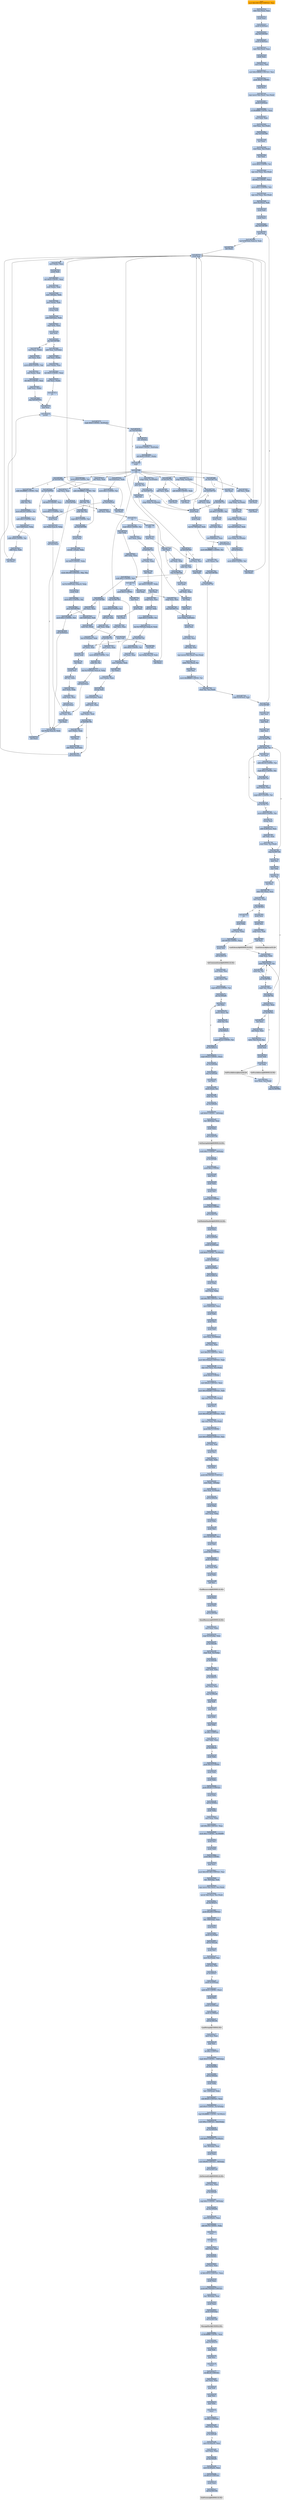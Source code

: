 strict digraph G {
	graph [bgcolor=transparent,
		name=G
	];
	node [color=lightsteelblue,
		fillcolor=lightsteelblue,
		shape=rectangle,
		style=filled
	];
	a0x01001018movl_0x10011b0UINT32_esi	[color=lightgrey,
		fillcolor=orange,
		label="start\nmovl $0x10011b0<UINT32>, %esi"];
	a0x0100101dlodsl_ds_esi__eax	[label="0x0100101d\nlodsl %ds:(%esi), %eax"];
	a0x01001018movl_0x10011b0UINT32_esi -> a0x0100101dlodsl_ds_esi__eax	[color="#000000"];
	a0x0100101epushl_eax	[label="0x0100101e\npushl %eax"];
	a0x0100101dlodsl_ds_esi__eax -> a0x0100101epushl_eax	[color="#000000"];
	a0x0100101fpushl_0x34esi_	[label="0x0100101f\npushl 0x34(%esi)"];
	a0x0100101epushl_eax -> a0x0100101fpushl_0x34esi_	[color="#000000"];
	a0x01001022jmp_0x010010a0	[label="0x01001022\njmp 0x010010a0"];
	a0x0100101fpushl_0x34esi_ -> a0x01001022jmp_0x010010a0	[color="#000000"];
	a0x010010a0pushl_0x38esi_	[label="0x010010a0\npushl 0x38(%esi)"];
	a0x01001022jmp_0x010010a0 -> a0x010010a0pushl_0x38esi_	[color="#000000"];
	a0x010010a3lodsl_ds_esi__eax	[label="0x010010a3\nlodsl %ds:(%esi), %eax"];
	a0x010010a0pushl_0x38esi_ -> a0x010010a3lodsl_ds_esi__eax	[color="#000000"];
	a0x010010a4pushl_eax	[label="0x010010a4\npushl %eax"];
	a0x010010a3lodsl_ds_esi__eax -> a0x010010a4pushl_eax	[color="#000000"];
	a0x010010a5movl_esi__edi	[label="0x010010a5\nmovl (%esi), %edi"];
	a0x010010a4pushl_eax -> a0x010010a5movl_esi__edi	[color="#000000"];
	a0x010010a7movl_0x108f0f0UINT32_esi	[label="0x010010a7\nmovl $0x108f0f0<UINT32>, %esi"];
	a0x010010a5movl_esi__edi -> a0x010010a7movl_0x108f0f0UINT32_esi	[color="#000000"];
	a0x010010acpushl_0x27UINT8	[label="0x010010ac\npushl $0x27<UINT8>"];
	a0x010010a7movl_0x108f0f0UINT32_esi -> a0x010010acpushl_0x27UINT8	[color="#000000"];
	a0x010010aepopl_ecx	[label="0x010010ae\npopl %ecx"];
	a0x010010acpushl_0x27UINT8 -> a0x010010aepopl_ecx	[color="#000000"];
	a0x010010afrepz_movsl_ds_esi__es_edi_	[label="0x010010af\nrepz movsl %ds:(%esi), %es:(%edi)"];
	a0x010010aepopl_ecx -> a0x010010afrepz_movsl_ds_esi__es_edi_	[color="#000000"];
	a0x010010b1pushl_0x4esi_	[label="0x010010b1\npushl 0x4(%esi)"];
	a0x010010afrepz_movsl_ds_esi__es_edi_ -> a0x010010b1pushl_0x4esi_	[color="#000000"];
	a0x010010b4orl_0xffffffffUINT8_eax	[label="0x010010b4\norl $0xffffffff<UINT8>, %eax"];
	a0x010010b1pushl_0x4esi_ -> a0x010010b4orl_0xffffffffUINT8_eax	[color="#000000"];
	a0x010010b7movl_edi_ebx	[label="0x010010b7\nmovl %edi, %ebx"];
	a0x010010b4orl_0xffffffffUINT8_eax -> a0x010010b7movl_edi_ebx	[color="#000000"];
	a0x010010b9stosl_eax_es_edi_	[label="0x010010b9\nstosl %eax, %es:(%edi)"];
	a0x010010b7movl_edi_ebx -> a0x010010b9stosl_eax_es_edi_	[color="#000000"];
	a0x010010bajmp_0x010010d8	[label="0x010010ba\njmp 0x010010d8"];
	a0x010010b9stosl_eax_es_edi_ -> a0x010010bajmp_0x010010d8	[color="#000000"];
	a0x010010d8incl_eax	[label="0x010010d8\nincl %eax"];
	a0x010010bajmp_0x010010d8 -> a0x010010d8incl_eax	[color="#000000"];
	a0x010010d9stosl_eax_es_edi_	[label="0x010010d9\nstosl %eax, %es:(%edi)"];
	a0x010010d8incl_eax -> a0x010010d9stosl_eax_es_edi_	[color="#000000"];
	a0x010010daincl_eax	[label="0x010010da\nincl %eax"];
	a0x010010d9stosl_eax_es_edi_ -> a0x010010daincl_eax	[color="#000000"];
	a0x010010dbmovb_0x4UINT8_cl	[label="0x010010db\nmovb $0x4<UINT8>, %cl"];
	a0x010010daincl_eax -> a0x010010dbmovb_0x4UINT8_cl	[color="#000000"];
	a0x010010ddrepz_stosl_eax_es_edi_	[label="0x010010dd\nrepz stosl %eax, %es:(%edi)"];
	a0x010010dbmovb_0x4UINT8_cl -> a0x010010ddrepz_stosl_eax_es_edi_	[color="#000000"];
	a0x010010dfshll_0xaUINT8_eax	[label="0x010010df\nshll $0xa<UINT8>, %eax"];
	a0x010010ddrepz_stosl_eax_es_edi_ -> a0x010010dfshll_0xaUINT8_eax	[color="#000000"];
	a0x010010e2movb_0x1cUINT8_ch	[label="0x010010e2\nmovb $0x1c<UINT8>, %ch"];
	a0x010010dfshll_0xaUINT8_eax -> a0x010010e2movb_0x1cUINT8_ch	[color="#000000"];
	a0x010010e4repz_stosl_eax_es_edi_	[label="0x010010e4\nrepz stosl %eax, %es:(%edi)"];
	a0x010010e2movb_0x1cUINT8_ch -> a0x010010e4repz_stosl_eax_es_edi_	[color="#000000"];
	a0x010010e6movl_0xcesi__edi	[label="0x010010e6\nmovl 0xc(%esi), %edi"];
	a0x010010e4repz_stosl_eax_es_edi_ -> a0x010010e6movl_0xcesi__edi	[color="#000000"];
	a0x010010e9pushl_edi	[label="0x010010e9\npushl %edi"];
	a0x010010e6movl_0xcesi__edi -> a0x010010e9pushl_edi	[color="#000000"];
	a0x010010eapushl_ecx	[label="0x010010ea\npushl %ecx"];
	a0x010010e9pushl_edi -> a0x010010eapushl_ecx	[color="#000000"];
	a0x010010ebjmp_0x01087687	[label="0x010010eb\njmp 0x01087687"];
	a0x010010eapushl_ecx -> a0x010010ebjmp_0x01087687	[color="#000000"];
	a0x01087687popl_eax	[label="0x01087687\npopl %eax"];
	a0x010010ebjmp_0x01087687 -> a0x01087687popl_eax	[color="#000000"];
	a0x01087688leal_0x58ebxeax4__edx	[label="0x01087688\nleal 0x58(%ebx,%eax,4), %edx"];
	a0x01087687popl_eax -> a0x01087688leal_0x58ebxeax4__edx	[color="#000000"];
	a0x0108768ccall_esi_	[label="0x0108768c\ncall (%esi)"];
	a0x01087688leal_0x58ebxeax4__edx -> a0x0108768ccall_esi_	[color="#000000"];
	a0x0108763fpushl_eax	[label="0x0108763f\npushl %eax"];
	a0x0108768ccall_esi_ -> a0x0108763fpushl_eax	[color="#000000"];
	a0x01087640movl_ebx__eax	[label="0x01087640\nmovl (%ebx), %eax"];
	a0x0108763fpushl_eax -> a0x01087640movl_ebx__eax	[color="#000000"];
	a0x01087642pushl_edx	[label="0x01087642\npushl %edx"];
	a0x01087640movl_ebx__eax -> a0x01087642pushl_edx	[color="#000000"];
	a0x01087643shrl_0xbUINT8_eax	[label="0x01087643\nshrl $0xb<UINT8>, %eax"];
	a0x01087642pushl_edx -> a0x01087643shrl_0xbUINT8_eax	[color="#000000"];
	a0x01087646mull_edx__eax	[label="0x01087646\nmull (%edx), %eax"];
	a0x01087643shrl_0xbUINT8_eax -> a0x01087646mull_edx__eax	[color="#000000"];
	a0x01087648movl__4ebx__edx	[label="0x01087648\nmovl -4(%ebx), %edx"];
	a0x01087646mull_edx__eax -> a0x01087648movl__4ebx__edx	[color="#000000"];
	a0x0108764bmovl_edx__edx	[label="0x0108764b\nmovl (%edx), %edx"];
	a0x01087648movl__4ebx__edx -> a0x0108764bmovl_edx__edx	[color="#000000"];
	a0x0108764dbswap_edx	[label="0x0108764d\nbswap %edx"];
	a0x0108764bmovl_edx__edx -> a0x0108764dbswap_edx	[color="#000000"];
	a0x0108764fsubl_0x4ebx__edx	[label="0x0108764f\nsubl 0x4(%ebx), %edx"];
	a0x0108764dbswap_edx -> a0x0108764fsubl_0x4ebx__edx	[color="#000000"];
	a0x01087652cmpl_edx_eax	[label="0x01087652\ncmpl %edx, %eax"];
	a0x0108764fsubl_0x4ebx__edx -> a0x01087652cmpl_edx_eax	[color="#000000"];
	a0x01087654popl_edx	[label="0x01087654\npopl %edx"];
	a0x01087652cmpl_edx_eax -> a0x01087654popl_edx	[color="#000000"];
	a0x01087655jbe_0x01087666	[label="0x01087655\njbe 0x01087666"];
	a0x01087654popl_edx -> a0x01087655jbe_0x01087666	[color="#000000"];
	a0x01087657movl_eax_ebx_	[label="0x01087657\nmovl %eax, (%ebx)"];
	a0x01087655jbe_0x01087666 -> a0x01087657movl_eax_ebx_	[color="#000000",
		label=F];
	a0x01087666addl_eax_0x4ebx_	[label="0x01087666\naddl %eax, 0x4(%ebx)"];
	a0x01087655jbe_0x01087666 -> a0x01087666addl_eax_0x4ebx_	[color="#000000",
		label=T];
	a0x01087659xorl_eax_eax	[label="0x01087659\nxorl %eax, %eax"];
	a0x01087657movl_eax_ebx_ -> a0x01087659xorl_eax_eax	[color="#000000"];
	a0x0108765bmovb_0x8UINT8_ah	[label="0x0108765b\nmovb $0x8<UINT8>, %ah"];
	a0x01087659xorl_eax_eax -> a0x0108765bmovb_0x8UINT8_ah	[color="#000000"];
	a0x0108765dsubl_edx__eax	[label="0x0108765d\nsubl (%edx), %eax"];
	a0x0108765bmovb_0x8UINT8_ah -> a0x0108765dsubl_edx__eax	[color="#000000"];
	a0x0108765fshrl_0x5UINT8_eax	[label="0x0108765f\nshrl $0x5<UINT8>, %eax"];
	a0x0108765dsubl_edx__eax -> a0x0108765fshrl_0x5UINT8_eax	[color="#000000"];
	a0x01087662addl_eax_edx_	[label="0x01087662\naddl %eax, (%edx)"];
	a0x0108765fshrl_0x5UINT8_eax -> a0x01087662addl_eax_edx_	[color="#000000"];
	a0x01087664jmp_0x01087673	[label="0x01087664\njmp 0x01087673"];
	a0x01087662addl_eax_edx_ -> a0x01087664jmp_0x01087673	[color="#000000"];
	a0x01087673popl_eax	[label="0x01087673\npopl %eax"];
	a0x01087664jmp_0x01087673 -> a0x01087673popl_eax	[color="#000000"];
	a0x01087674pushfl_	[label="0x01087674\npushfl "];
	a0x01087673popl_eax -> a0x01087674pushfl_	[color="#000000"];
	a0x01087675cmpb_0x0UINT8_0x3ebx_	[label="0x01087675\ncmpb $0x0<UINT8>, 0x3(%ebx)"];
	a0x01087674pushfl_ -> a0x01087675cmpb_0x0UINT8_0x3ebx_	[color="#000000"];
	a0x01087679jne_0x01087685	[label="0x01087679\njne 0x01087685"];
	a0x01087675cmpb_0x0UINT8_0x3ebx_ -> a0x01087679jne_0x01087685	[color="#000000"];
	a0x01087685popfl_	[label="0x01087685\npopfl "];
	a0x01087679jne_0x01087685 -> a0x01087685popfl_	[color="#000000",
		label=T];
	a0x0108767bincl__4ebx_	[label="0x0108767b\nincl -4(%ebx)"];
	a0x01087679jne_0x01087685 -> a0x0108767bincl__4ebx_	[color="#000000",
		label=F];
	a0x01087686ret	[label="0x01087686\nret"];
	a0x01087685popfl_ -> a0x01087686ret	[color="#000000"];
	a0x0108768ejb_0x010876df	[label="0x0108768e\njb 0x010876df"];
	a0x01087686ret -> a0x0108768ejb_0x010876df	[color="#000000"];
	a0x01087615adcl_eax_eax	[label="0x01087615\nadcl %eax, %eax"];
	a0x01087686ret -> a0x01087615adcl_eax_eax	[color="#000000"];
	a0x010876f0jae_0x01087734	[label="0x010876f0\njae 0x01087734"];
	a0x01087686ret -> a0x010876f0jae_0x01087734	[color="#000000"];
	a0x010876f6jb_0x0108770c	[label="0x010876f6\njb 0x0108770c"];
	a0x01087686ret -> a0x010876f6jb_0x0108770c	[color="#000000"];
	a0x010876fcjb_0x01087722	[label="0x010876fc\njb 0x01087722"];
	a0x01087686ret -> a0x010876fcjb_0x01087722	[color="#000000"];
	a0x01087622leal_0x4edx__edx	[label="0x01087622\nleal 0x4(%edx), %edx"];
	a0x01087686ret -> a0x01087622leal_0x4edx__edx	[color="#000000"];
	a0x0108762bmovb_0x9UINT8_al	[label="0x0108762b\nmovb $0x9<UINT8>, %al"];
	a0x01087686ret -> a0x0108762bmovb_0x9UINT8_al	[color="#000000"];
	a0x010876c3adcb_al_al	[label="0x010876c3\nadcb %al, %al"];
	a0x01087686ret -> a0x010876c3adcb_al_al	[color="#000000"];
	a0x01087711xchgl_ebp_0xcebx_	[label="0x01087711\nxchgl %ebp, 0xc(%ebx)"];
	a0x01087686ret -> a0x01087711xchgl_ebp_0xcebx_	[color="#000000"];
	a0x0108779eloop_0x1087783	[label="0x0108779e\nloop 0x1087783"];
	a0x01087686ret -> a0x0108779eloop_0x1087783	[color="#000000"];
	a0x0108771axchgl_ebp_0x10ebx_	[label="0x0108771a\nxchgl %ebp, 0x10(%ebx)"];
	a0x01087686ret -> a0x0108771axchgl_ebp_0x10ebx_	[color="#000000"];
	a0x01087690addb_0xfffffffdUINT8_al	[label="0x01087690\naddb $0xfffffffd<UINT8>, %al"];
	a0x0108768ejb_0x010876df -> a0x01087690addb_0xfffffffdUINT8_al	[color="#000000",
		label=F];
	a0x010876dfaddb_0xfffffff9UINT8_al	[label="0x010876df\naddb $0xfffffff9<UINT8>, %al"];
	a0x0108768ejb_0x010876df -> a0x010876dfaddb_0xfffffff9UINT8_al	[color="#000000",
		label=T];
	a0x01087692sbbb_dl_dl	[label="0x01087692\nsbbb %dl, %dl"];
	a0x01087690addb_0xfffffffdUINT8_al -> a0x01087692sbbb_dl_dl	[color="#000000"];
	a0x01087694andb_dl_al	[label="0x01087694\nandb %dl, %al"];
	a0x01087692sbbb_dl_dl -> a0x01087694andb_dl_al	[color="#000000"];
	a0x01087696cmpb_0x7UINT8_al	[label="0x01087696\ncmpb $0x7<UINT8>, %al"];
	a0x01087694andb_dl_al -> a0x01087696cmpb_0x7UINT8_al	[color="#000000"];
	a0x01087698jae_0x01087690	[label="0x01087698\njae 0x01087690"];
	a0x01087696cmpb_0x7UINT8_al -> a0x01087698jae_0x01087690	[color="#000000"];
	a0x01087698jae_0x01087690 -> a0x01087690addb_0xfffffffdUINT8_al	[color="#000000",
		label=T];
	a0x0108769apushl_eax	[label="0x0108769a\npushl %eax"];
	a0x01087698jae_0x01087690 -> a0x0108769apushl_eax	[color="#000000",
		label=F];
	a0x0108769bmovzbl__1edi__ebp	[label="0x0108769b\nmovzbl -1(%edi), %ebp"];
	a0x0108769apushl_eax -> a0x0108769bmovzbl__1edi__ebp	[color="#000000"];
	a0x0108769fshrl_0x5UINT8_ebp	[label="0x0108769f\nshrl $0x5<UINT8>, %ebp"];
	a0x0108769bmovzbl__1edi__ebp -> a0x0108769fshrl_0x5UINT8_ebp	[color="#000000"];
	a0x010876a2imulw_0x300UINT16_bp_bp	[label="0x010876a2\nimulw $0x300<UINT16>, %bp, %bp"];
	a0x0108769fshrl_0x5UINT8_ebp -> a0x010876a2imulw_0x300UINT16_bp_bp	[color="#000000"];
	a0x010876a7leal_0x1008ebxebp4__ebp	[label="0x010876a7\nleal 0x1008(%ebx,%ebp,4), %ebp"];
	a0x010876a2imulw_0x300UINT16_bp_bp -> a0x010876a7leal_0x1008ebxebp4__ebp	[color="#000000"];
	a0x010876aepushl_edi	[label="0x010876ae\npushl %edi"];
	a0x010876a7leal_0x1008ebxebp4__ebp -> a0x010876aepushl_edi	[color="#000000"];
	a0x010876afmovb_0x1UINT8_al	[label="0x010876af\nmovb $0x1<UINT8>, %al"];
	a0x010876aepushl_edi -> a0x010876afmovb_0x1UINT8_al	[color="#000000"];
	a0x010876b1jecxz_0x010876d2	[label="0x010876b1\njecxz 0x010876d2"];
	a0x010876afmovb_0x1UINT8_al -> a0x010876b1jecxz_0x010876d2	[color="#000000"];
	a0x010876d2movb_0x1UINT8_ch	[label="0x010876d2\nmovb $0x1<UINT8>, %ch"];
	a0x010876b1jecxz_0x010876d2 -> a0x010876d2movb_0x1UINT8_ch	[color="#000000",
		label=T];
	a0x010876b3subl_0x8ebx__edi	[label="0x010876b3\nsubl 0x8(%ebx), %edi"];
	a0x010876b1jecxz_0x010876d2 -> a0x010876b3subl_0x8ebx__edi	[color="#000000",
		label=F];
	a0x010876d4call_0x50esi_	[label="0x010876d4\ncall 0x50(%esi)"];
	a0x010876d2movb_0x1UINT8_ch -> a0x010876d4call_0x50esi_	[color="#000000"];
	a0x0108760fleal_ebpeax4__edx	[label="0x0108760f\nleal (%ebp,%eax,4), %edx"];
	a0x010876d4call_0x50esi_ -> a0x0108760fleal_ebpeax4__edx	[color="#000000"];
	a0x01087613call_esi_	[label="0x01087613\ncall (%esi)"];
	a0x0108760fleal_ebpeax4__edx -> a0x01087613call_esi_	[color="#000000"];
	a0x01087613call_esi_ -> a0x0108763fpushl_eax	[color="#000000"];
	a0x01087617cmpl_ecx_eax	[label="0x01087617\ncmpl %ecx, %eax"];
	a0x01087615adcl_eax_eax -> a0x01087617cmpl_ecx_eax	[color="#000000"];
	a0x01087619jb_0x0108760f	[label="0x01087619\njb 0x0108760f"];
	a0x01087617cmpl_ecx_eax -> a0x01087619jb_0x0108760f	[color="#000000"];
	a0x01087619jb_0x0108760f -> a0x0108760fleal_ebpeax4__edx	[color="#000000",
		label=T];
	a0x0108761bsubl_ecx_eax	[label="0x0108761b\nsubl %ecx, %eax"];
	a0x01087619jb_0x0108760f -> a0x0108761bsubl_ecx_eax	[color="#000000",
		label=F];
	a0x0108767eshll_0x8UINT8_0x4ebx_	[label="0x0108767e\nshll $0x8<UINT8>, 0x4(%ebx)"];
	a0x0108767bincl__4ebx_ -> a0x0108767eshll_0x8UINT8_0x4ebx_	[color="#000000"];
	a0x01087682shll_0x8UINT8_ebx_	[label="0x01087682\nshll $0x8<UINT8>, (%ebx)"];
	a0x0108767eshll_0x8UINT8_0x4ebx_ -> a0x01087682shll_0x8UINT8_ebx_	[color="#000000"];
	a0x01087682shll_0x8UINT8_ebx_ -> a0x01087685popfl_	[color="#000000"];
	a0x0108761dret	[label="0x0108761d\nret"];
	a0x0108761bsubl_ecx_eax -> a0x0108761dret	[color="#000000"];
	a0x010876d7xorl_ecx_ecx	[label="0x010876d7\nxorl %ecx, %ecx"];
	a0x0108761dret -> a0x010876d7xorl_ecx_ecx	[color="#000000"];
	a0x0108763bpopl_ebp	[label="0x0108763b\npopl %ebp"];
	a0x0108761dret -> a0x0108763bpopl_ebp	[color="#000000"];
	a0x01087761cmpb_0x4UINT8_al	[label="0x01087761\ncmpb $0x4<UINT8>, %al"];
	a0x0108761dret -> a0x01087761cmpb_0x4UINT8_al	[color="#000000"];
	a0x010877b6cltd_	[label="0x010877b6\ncltd "];
	a0x0108761dret -> a0x010877b6cltd_	[color="#000000"];
	a0x010876d9popl_edi	[label="0x010876d9\npopl %edi"];
	a0x010876d7xorl_ecx_ecx -> a0x010876d9popl_edi	[color="#000000"];
	a0x010876dajmp_0x010877d1	[label="0x010876da\njmp 0x010877d1"];
	a0x010876d9popl_edi -> a0x010876dajmp_0x010877d1	[color="#000000"];
	a0x010877d1stosb_al_es_edi_	[label="0x010877d1\nstosb %al, %es:(%edi)"];
	a0x010876dajmp_0x010877d1 -> a0x010877d1stosb_al_es_edi_	[color="#000000"];
	a0x010877d2cmpl_0x34esi__edi	[label="0x010877d2\ncmpl 0x34(%esi), %edi"];
	a0x010877d1stosb_al_es_edi_ -> a0x010877d2cmpl_0x34esi__edi	[color="#000000"];
	a0x010877d5jb_0x1087687	[label="0x010877d5\njb 0x1087687"];
	a0x010877d2cmpl_0x34esi__edi -> a0x010877d5jb_0x1087687	[color="#000000"];
	a0x010877d5jb_0x1087687 -> a0x01087687popl_eax	[color="#000000",
		label=T];
	a0x010877dbpopl_eax	[label="0x010877db\npopl %eax"];
	a0x010877d5jb_0x1087687 -> a0x010877dbpopl_eax	[color="#000000",
		label=F];
	a0x01087669subl_eax_ebx_	[label="0x01087669\nsubl %eax, (%ebx)"];
	a0x01087666addl_eax_0x4ebx_ -> a0x01087669subl_eax_ebx_	[color="#000000"];
	a0x0108766bmovl_edx__eax	[label="0x0108766b\nmovl (%edx), %eax"];
	a0x01087669subl_eax_ebx_ -> a0x0108766bmovl_edx__eax	[color="#000000"];
	a0x0108766dshrl_0x5UINT8_eax	[label="0x0108766d\nshrl $0x5<UINT8>, %eax"];
	a0x0108766bmovl_edx__eax -> a0x0108766dshrl_0x5UINT8_eax	[color="#000000"];
	a0x01087670subl_eax_edx_	[label="0x01087670\nsubl %eax, (%edx)"];
	a0x0108766dshrl_0x5UINT8_eax -> a0x01087670subl_eax_edx_	[color="#000000"];
	a0x01087672stc_	[label="0x01087672\nstc "];
	a0x01087670subl_eax_edx_ -> a0x01087672stc_	[color="#000000"];
	a0x01087672stc_ -> a0x01087673popl_eax	[color="#000000"];
	a0x010876e1sbbb_al_al	[label="0x010876e1\nsbbb %al, %al"];
	a0x010876dfaddb_0xfffffff9UINT8_al -> a0x010876e1sbbb_al_al	[color="#000000"];
	a0x010876e3movb_0x30UINT8_cl	[label="0x010876e3\nmovb $0x30<UINT8>, %cl"];
	a0x010876e1sbbb_al_al -> a0x010876e3movb_0x30UINT8_cl	[color="#000000"];
	a0x010876e5andb_0x3UINT8_al	[label="0x010876e5\nandb $0x3<UINT8>, %al"];
	a0x010876e3movb_0x30UINT8_cl -> a0x010876e5andb_0x3UINT8_al	[color="#000000"];
	a0x010876e7movl_0x8ebx__ebp	[label="0x010876e7\nmovl 0x8(%ebx), %ebp"];
	a0x010876e5andb_0x3UINT8_al -> a0x010876e7movl_0x8ebx__ebp	[color="#000000"];
	a0x010876eaaddb_0x8UINT8_al	[label="0x010876ea\naddb $0x8<UINT8>, %al"];
	a0x010876e7movl_0x8ebx__ebp -> a0x010876eaaddb_0x8UINT8_al	[color="#000000"];
	a0x010876ecaddl_ecx_edx	[label="0x010876ec\naddl %ecx, %edx"];
	a0x010876eaaddb_0x8UINT8_al -> a0x010876ecaddl_ecx_edx	[color="#000000"];
	a0x010876eecall_esi_	[label="0x010876ee\ncall (%esi)"];
	a0x010876ecaddl_ecx_edx -> a0x010876eecall_esi_	[color="#000000"];
	a0x010876eecall_esi_ -> a0x0108763fpushl_eax	[color="#000000"];
	a0x010876f2addl_ecx_edx	[label="0x010876f2\naddl %ecx, %edx"];
	a0x010876f0jae_0x01087734 -> a0x010876f2addl_ecx_edx	[color="#000000",
		label=F];
	a0x01087734decl_eax	[label="0x01087734\ndecl %eax"];
	a0x010876f0jae_0x01087734 -> a0x01087734decl_eax	[color="#000000",
		label=T];
	a0x010876f4call_esi_	[label="0x010876f4\ncall (%esi)"];
	a0x010876f2addl_ecx_edx -> a0x010876f4call_esi_	[color="#000000"];
	a0x010876f4call_esi_ -> a0x0108763fpushl_eax	[color="#000000"];
	a0x010876f8addl_ecx_edx	[label="0x010876f8\naddl %ecx, %edx"];
	a0x010876f6jb_0x0108770c -> a0x010876f8addl_ecx_edx	[color="#000000",
		label=F];
	a0x0108770caddl_0x60UINT8_edx	[label="0x0108770c\naddl $0x60<UINT8>, %edx"];
	a0x010876f6jb_0x0108770c -> a0x0108770caddl_0x60UINT8_edx	[color="#000000",
		label=T];
	a0x010876facall_esi_	[label="0x010876fa\ncall (%esi)"];
	a0x010876f8addl_ecx_edx -> a0x010876facall_esi_	[color="#000000"];
	a0x010876facall_esi_ -> a0x0108763fpushl_eax	[color="#000000"];
	a0x01087722pushl_eax	[label="0x01087722\npushl %eax"];
	a0x010876fcjb_0x01087722 -> a0x01087722pushl_eax	[color="#000000",
		label=T];
	a0x010876feorb_0x1UINT8_al	[label="0x010876fe\norb $0x1<UINT8>, %al"];
	a0x010876fcjb_0x01087722 -> a0x010876feorb_0x1UINT8_al	[color="#000000",
		label=F];
	a0x01087723pushl_ebp	[label="0x01087723\npushl %ebp"];
	a0x01087722pushl_eax -> a0x01087723pushl_ebp	[color="#000000"];
	a0x01087724leal_0x778ebx__edx	[label="0x01087724\nleal 0x778(%ebx), %edx"];
	a0x01087723pushl_ebp -> a0x01087724leal_0x778ebx__edx	[color="#000000"];
	a0x0108772acall_0x54esi_	[label="0x0108772a\ncall 0x54(%esi)"];
	a0x01087724leal_0x778ebx__edx -> a0x0108772acall_0x54esi_	[color="#000000"];
	a0x0108761emovb_0x8UINT8_cl	[label="0x0108761e\nmovb $0x8<UINT8>, %cl"];
	a0x0108772acall_0x54esi_ -> a0x0108761emovb_0x8UINT8_cl	[color="#000000"];
	a0x01087620call_esi_	[label="0x01087620\ncall (%esi)"];
	a0x0108761emovb_0x8UINT8_cl -> a0x01087620call_esi_	[color="#000000"];
	a0x01087620call_esi_ -> a0x0108763fpushl_eax	[color="#000000"];
	a0x01087625movb_0x1UINT8_al	[label="0x01087625\nmovb $0x1<UINT8>, %al"];
	a0x01087622leal_0x4edx__edx -> a0x01087625movb_0x1UINT8_al	[color="#000000"];
	a0x01087627jae_0x01087634	[label="0x01087627\njae 0x01087634"];
	a0x01087625movb_0x1UINT8_al -> a0x01087627jae_0x01087634	[color="#000000"];
	a0x01087629call_esi_	[label="0x01087629\ncall (%esi)"];
	a0x01087627jae_0x01087634 -> a0x01087629call_esi_	[color="#000000",
		label=F];
	a0x01087634pushl_eax	[label="0x01087634\npushl %eax"];
	a0x01087627jae_0x01087634 -> a0x01087634pushl_eax	[color="#000000",
		label=T];
	a0x01087629call_esi_ -> a0x0108763fpushl_eax	[color="#000000"];
	a0x0108762djae_0x01087634	[label="0x0108762d\njae 0x01087634"];
	a0x0108762bmovb_0x9UINT8_al -> a0x0108762djae_0x01087634	[color="#000000"];
	a0x0108762fshll_0x5UINT8_ecx	[label="0x0108762f\nshll $0x5<UINT8>, %ecx"];
	a0x0108762djae_0x01087634 -> a0x0108762fshll_0x5UINT8_ecx	[color="#000000",
		label=F];
	a0x0108762djae_0x01087634 -> a0x01087634pushl_eax	[color="#000000",
		label=T];
	a0x01087632movb_0x11UINT8_al	[label="0x01087632\nmovb $0x11<UINT8>, %al"];
	a0x0108762fshll_0x5UINT8_ecx -> a0x01087632movb_0x11UINT8_al	[color="#000000"];
	a0x01087632movb_0x11UINT8_al -> a0x01087634pushl_eax	[color="#000000"];
	a0x01087635leal_edxeax4__ebp	[label="0x01087635\nleal (%edx,%eax,4), %ebp"];
	a0x01087634pushl_eax -> a0x01087635leal_edxeax4__ebp	[color="#000000"];
	a0x01087638call_0x4cesi_	[label="0x01087638\ncall 0x4c(%esi)"];
	a0x01087635leal_edxeax4__ebp -> a0x01087638call_0x4cesi_	[color="#000000"];
	a0x0108760cxorl_eax_eax	[label="0x0108760c\nxorl %eax, %eax"];
	a0x01087638call_0x4cesi_ -> a0x0108760cxorl_eax_eax	[color="#000000"];
	a0x0108760eincl_eax	[label="0x0108760e\nincl %eax"];
	a0x0108760cxorl_eax_eax -> a0x0108760eincl_eax	[color="#000000"];
	a0x0108760eincl_eax -> a0x0108760fleal_ebpeax4__edx	[color="#000000"];
	a0x0108763caddl_ebp_eax	[label="0x0108763c\naddl %ebp, %eax"];
	a0x0108763bpopl_ebp -> a0x0108763caddl_ebp_eax	[color="#000000"];
	a0x0108763eret	[label="0x0108763e\nret"];
	a0x0108763caddl_ebp_eax -> a0x0108763eret	[color="#000000"];
	a0x0108772dpopl_ebp	[label="0x0108772d\npopl %ebp"];
	a0x0108763eret -> a0x0108772dpopl_ebp	[color="#000000"];
	a0x01087748pushl_0x3UINT8	[label="0x01087748\npushl $0x3<UINT8>"];
	a0x0108763eret -> a0x01087748pushl_0x3UINT8	[color="#000000"];
	a0x0108772exchgl_eax_ecx	[label="0x0108772e\nxchgl %eax, %ecx"];
	a0x0108772dpopl_ebp -> a0x0108772exchgl_eax_ecx	[color="#000000"];
	a0x0108772fjmp_0x010877c3	[label="0x0108772f\njmp 0x010877c3"];
	a0x0108772exchgl_eax_ecx -> a0x0108772fjmp_0x010877c3	[color="#000000"];
	a0x010877c3movl_ebp_0x8ebx_	[label="0x010877c3\nmovl %ebp, 0x8(%ebx)"];
	a0x0108772fjmp_0x010877c3 -> a0x010877c3movl_ebp_0x8ebx_	[color="#000000"];
	a0x010877c6pushl_esi	[label="0x010877c6\npushl %esi"];
	a0x010877c3movl_ebp_0x8ebx_ -> a0x010877c6pushl_esi	[color="#000000"];
	a0x010877c7movl_edi_esi	[label="0x010877c7\nmovl %edi, %esi"];
	a0x010877c6pushl_esi -> a0x010877c7movl_edi_esi	[color="#000000"];
	a0x010877c9subl_ebp_esi	[label="0x010877c9\nsubl %ebp, %esi"];
	a0x010877c7movl_edi_esi -> a0x010877c9subl_ebp_esi	[color="#000000"];
	a0x010877cbrepz_movsb_ds_esi__es_edi_	[label="0x010877cb\nrepz movsb %ds:(%esi), %es:(%edi)"];
	a0x010877c9subl_ebp_esi -> a0x010877cbrepz_movsb_ds_esi__es_edi_	[color="#000000"];
	a0x010877cdlodsb_ds_esi__al	[label="0x010877cd\nlodsb %ds:(%esi), %al"];
	a0x010877cbrepz_movsb_ds_esi__es_edi_ -> a0x010877cdlodsb_ds_esi__al	[color="#000000"];
	a0x010877cepopl_esi	[label="0x010877ce\npopl %esi"];
	a0x010877cdlodsb_ds_esi__al -> a0x010877cepopl_esi	[color="#000000"];
	a0x010877cfmovb_0xffffff80UINT8_cl	[label="0x010877cf\nmovb $0xffffff80<UINT8>, %cl"];
	a0x010877cepopl_esi -> a0x010877cfmovb_0xffffff80UINT8_cl	[color="#000000"];
	a0x010877cfmovb_0xffffff80UINT8_cl -> a0x010877d1stosb_al_es_edi_	[color="#000000"];
	a0x010876b6testb_cl_edi_	[label="0x010876b6\ntestb %cl, (%edi)"];
	a0x010876b3subl_0x8ebx__edi -> a0x010876b6testb_cl_edi_	[color="#000000"];
	a0x010876b8setne_ah	[label="0x010876b8\nsetne %ah"];
	a0x010876b6testb_cl_edi_ -> a0x010876b8setne_ah	[color="#000000"];
	a0x010876bbincb_ah	[label="0x010876bb\nincb %ah"];
	a0x010876b8setne_ah -> a0x010876bbincb_ah	[color="#000000"];
	a0x010876bdleal_ebpeax4__edx	[label="0x010876bd\nleal (%ebp,%eax,4), %edx"];
	a0x010876bbincb_ah -> a0x010876bdleal_ebpeax4__edx	[color="#000000"];
	a0x010876c1call_esi_	[label="0x010876c1\ncall (%esi)"];
	a0x010876bdleal_ebpeax4__edx -> a0x010876c1call_esi_	[color="#000000"];
	a0x010876c1call_esi_ -> a0x0108763fpushl_eax	[color="#000000"];
	a0x010876c5shrb_cl	[label="0x010876c5\nshrb %cl"];
	a0x010876c3adcb_al_al -> a0x010876c5shrb_cl	[color="#000000"];
	a0x010876c7je_0x010876d7	[label="0x010876c7\nje 0x010876d7"];
	a0x010876c5shrb_cl -> a0x010876c7je_0x010876d7	[color="#000000"];
	a0x010876c7je_0x010876d7 -> a0x010876d7xorl_ecx_ecx	[color="#000000",
		label=T];
	a0x010876c9subb_al_ah	[label="0x010876c9\nsubb %al, %ah"];
	a0x010876c7je_0x010876d7 -> a0x010876c9subb_al_ah	[color="#000000",
		label=F];
	a0x010876cbandb_0x1UINT8_ah	[label="0x010876cb\nandb $0x1<UINT8>, %ah"];
	a0x010876c9subb_al_ah -> a0x010876cbandb_0x1UINT8_ah	[color="#000000"];
	a0x010876cejne_0x010876b6	[label="0x010876ce\njne 0x010876b6"];
	a0x010876cbandb_0x1UINT8_ah -> a0x010876cejne_0x010876b6	[color="#000000"];
	a0x010876cejne_0x010876b6 -> a0x010876b6testb_cl_edi_	[color="#000000",
		label=T];
	a0x010876d0xorl_ecx_ecx	[label="0x010876d0\nxorl %ecx, %ecx"];
	a0x010876cejne_0x010876b6 -> a0x010876d0xorl_ecx_ecx	[color="#000000",
		label=F];
	a0x010876d0xorl_ecx_ecx -> a0x010876d2movb_0x1UINT8_ch	[color="#000000"];
	a0x01087735xchgl_ebp_0xcebx_	[label="0x01087735\nxchgl %ebp, 0xc(%ebx)"];
	a0x01087734decl_eax -> a0x01087735xchgl_ebp_0xcebx_	[color="#000000"];
	a0x01087738pushl_eax	[label="0x01087738\npushl %eax"];
	a0x01087735xchgl_ebp_0xcebx_ -> a0x01087738pushl_eax	[color="#000000"];
	a0x01087739xchgl_ebp_0x10ebx_	[label="0x01087739\nxchgl %ebp, 0x10(%ebx)"];
	a0x01087738pushl_eax -> a0x01087739xchgl_ebp_0x10ebx_	[color="#000000"];
	a0x0108773cleal_0xbc0ebx__edx	[label="0x0108773c\nleal 0xbc0(%ebx), %edx"];
	a0x01087739xchgl_ebp_0x10ebx_ -> a0x0108773cleal_0xbc0ebx__edx	[color="#000000"];
	a0x01087742movl_ebp_0x14ebx_	[label="0x01087742\nmovl %ebp, 0x14(%ebx)"];
	a0x0108773cleal_0xbc0ebx__edx -> a0x01087742movl_ebp_0x14ebx_	[color="#000000"];
	a0x01087745call_0x54esi_	[label="0x01087745\ncall 0x54(%esi)"];
	a0x01087742movl_ebp_0x14ebx_ -> a0x01087745call_0x54esi_	[color="#000000"];
	a0x01087745call_0x54esi_ -> a0x0108761emovb_0x8UINT8_cl	[color="#000000"];
	a0x0108774apopl_ecx	[label="0x0108774a\npopl %ecx"];
	a0x01087748pushl_0x3UINT8 -> a0x0108774apopl_ecx	[color="#000000"];
	a0x0108774bpushl_eax	[label="0x0108774b\npushl %eax"];
	a0x0108774apopl_ecx -> a0x0108774bpushl_eax	[color="#000000"];
	a0x0108774cdecl_eax	[label="0x0108774c\ndecl %eax"];
	a0x0108774bpushl_eax -> a0x0108774cdecl_eax	[color="#000000"];
	a0x0108774dcmpl_ecx_eax	[label="0x0108774d\ncmpl %ecx, %eax"];
	a0x0108774cdecl_eax -> a0x0108774dcmpl_ecx_eax	[color="#000000"];
	a0x0108774fjb_0x01087753	[label="0x0108774f\njb 0x01087753"];
	a0x0108774dcmpl_ecx_eax -> a0x0108774fjb_0x01087753	[color="#000000"];
	a0x01087753movb_0x40UINT8_cl	[label="0x01087753\nmovb $0x40<UINT8>, %cl"];
	a0x0108774fjb_0x01087753 -> a0x01087753movb_0x40UINT8_cl	[color="#000000",
		label=T];
	a0x01087751movl_ecx_eax	[label="0x01087751\nmovl %ecx, %eax"];
	a0x0108774fjb_0x01087753 -> a0x01087751movl_ecx_eax	[color="#000000",
		label=F];
	a0x01087755mulb_cl_al	[label="0x01087755\nmulb %cl, %al"];
	a0x01087753movb_0x40UINT8_cl -> a0x01087755mulb_cl_al	[color="#000000"];
	a0x01087757leal_0x378ebxeax4__ebp	[label="0x01087757\nleal 0x378(%ebx,%eax,4), %ebp"];
	a0x01087755mulb_cl_al -> a0x01087757leal_0x378ebxeax4__ebp	[color="#000000"];
	a0x0108775ecall_0x4cesi_	[label="0x0108775e\ncall 0x4c(%esi)"];
	a0x01087757leal_0x378ebxeax4__ebp -> a0x0108775ecall_0x4cesi_	[color="#000000"];
	a0x0108775ecall_0x4cesi_ -> a0x0108760cxorl_eax_eax	[color="#000000"];
	a0x01087763movl_eax_ebp	[label="0x01087763\nmovl %eax, %ebp"];
	a0x01087761cmpb_0x4UINT8_al -> a0x01087763movl_eax_ebp	[color="#000000"];
	a0x01087765jb_0x010877c1	[label="0x01087765\njb 0x010877c1"];
	a0x01087763movl_eax_ebp -> a0x01087765jb_0x010877c1	[color="#000000"];
	a0x01087767xorl_ebp_ebp	[label="0x01087767\nxorl %ebp, %ebp"];
	a0x01087765jb_0x010877c1 -> a0x01087767xorl_ebp_ebp	[color="#000000",
		label=F];
	a0x010877c1incl_ebp	[label="0x010877c1\nincl %ebp"];
	a0x01087765jb_0x010877c1 -> a0x010877c1incl_ebp	[color="#000000",
		label=T];
	a0x01087769shrl_eax	[label="0x01087769\nshrl %eax"];
	a0x01087767xorl_ebp_ebp -> a0x01087769shrl_eax	[color="#000000"];
	a0x0108776badcl_0x2UINT8_ebp	[label="0x0108776b\nadcl $0x2<UINT8>, %ebp"];
	a0x01087769shrl_eax -> a0x0108776badcl_0x2UINT8_ebp	[color="#000000"];
	a0x0108776edecl_eax	[label="0x0108776e\ndecl %eax"];
	a0x0108776badcl_0x2UINT8_ebp -> a0x0108776edecl_eax	[color="#000000"];
	a0x0108776fxchgl_eax_ecx	[label="0x0108776f\nxchgl %eax, %ecx"];
	a0x0108776edecl_eax -> a0x0108776fxchgl_eax_ecx	[color="#000000"];
	a0x01087770shll_cl_ebp	[label="0x01087770\nshll %cl, %ebp"];
	a0x0108776fxchgl_eax_ecx -> a0x01087770shll_cl_ebp	[color="#000000"];
	a0x01087772cmpb_0x5UINT8_cl	[label="0x01087772\ncmpb $0x5<UINT8>, %cl"];
	a0x01087770shll_cl_ebp -> a0x01087772cmpb_0x5UINT8_cl	[color="#000000"];
	a0x01087775leal_0x178ebxebp4__edx	[label="0x01087775\nleal 0x178(%ebx,%ebp,4), %edx"];
	a0x01087772cmpb_0x5UINT8_cl -> a0x01087775leal_0x178ebxebp4__edx	[color="#000000"];
	a0x0108777cjbe_0x010877a9	[label="0x0108777c\njbe 0x010877a9"];
	a0x01087775leal_0x178ebxebp4__edx -> a0x0108777cjbe_0x010877a9	[color="#000000"];
	a0x010877a9xorl_eax_eax	[label="0x010877a9\nxorl %eax, %eax"];
	a0x0108777cjbe_0x010877a9 -> a0x010877a9xorl_eax_eax	[color="#000000",
		label=T];
	a0x0108777esubb_0x4UINT8_cl	[label="0x0108777e\nsubb $0x4<UINT8>, %cl"];
	a0x0108777cjbe_0x010877a9 -> a0x0108777esubb_0x4UINT8_cl	[color="#000000",
		label=F];
	a0x010877abpushl_ebp	[label="0x010877ab\npushl %ebp"];
	a0x010877a9xorl_eax_eax -> a0x010877abpushl_ebp	[color="#000000"];
	a0x010877acincl_eax	[label="0x010877ac\nincl %eax"];
	a0x010877abpushl_ebp -> a0x010877acincl_eax	[color="#000000"];
	a0x010877adpushl_ecx	[label="0x010877ad\npushl %ecx"];
	a0x010877acincl_eax -> a0x010877adpushl_ecx	[color="#000000"];
	a0x010877aeshll_cl_eax	[label="0x010877ae\nshll %cl, %eax"];
	a0x010877adpushl_ecx -> a0x010877aeshll_cl_eax	[color="#000000"];
	a0x010877b0movl_edx_ebp	[label="0x010877b0\nmovl %edx, %ebp"];
	a0x010877aeshll_cl_eax -> a0x010877b0movl_edx_ebp	[color="#000000"];
	a0x010877b2xchgl_eax_ecx	[label="0x010877b2\nxchgl %eax, %ecx"];
	a0x010877b0movl_edx_ebp -> a0x010877b2xchgl_eax_ecx	[color="#000000"];
	a0x010877b3call_0x4cesi_	[label="0x010877b3\ncall 0x4c(%esi)"];
	a0x010877b2xchgl_eax_ecx -> a0x010877b3call_0x4cesi_	[color="#000000"];
	a0x010877b3call_0x4cesi_ -> a0x0108760cxorl_eax_eax	[color="#000000"];
	a0x010877b7popl_ecx	[label="0x010877b7\npopl %ecx"];
	a0x010877b6cltd_ -> a0x010877b7popl_ecx	[color="#000000"];
	a0x010877b8shrl_eax	[label="0x010877b8\nshrl %eax"];
	a0x010877b7popl_ecx -> a0x010877b8shrl_eax	[color="#000000"];
	a0x010877baadcl_edx_edx	[label="0x010877ba\nadcl %edx, %edx"];
	a0x010877b8shrl_eax -> a0x010877baadcl_edx_edx	[color="#000000"];
	a0x010877bcloop_0x10877b8	[label="0x010877bc\nloop 0x10877b8"];
	a0x010877baadcl_edx_edx -> a0x010877bcloop_0x10877b8	[color="#000000"];
	a0x010877bcloop_0x10877b8 -> a0x010877b8shrl_eax	[color="#000000",
		label=T];
	a0x010877bepopl_ebp	[label="0x010877be\npopl %ebp"];
	a0x010877bcloop_0x10877b8 -> a0x010877bepopl_ebp	[color="#000000",
		label=F];
	a0x010877bfaddl_edx_ebp	[label="0x010877bf\naddl %edx, %ebp"];
	a0x010877bepopl_ebp -> a0x010877bfaddl_edx_ebp	[color="#000000"];
	a0x010877bfaddl_edx_ebp -> a0x010877c1incl_ebp	[color="#000000"];
	a0x010877c2popl_ecx	[label="0x010877c2\npopl %ecx"];
	a0x010877c1incl_ebp -> a0x010877c2popl_ecx	[color="#000000"];
	a0x010877c2popl_ecx -> a0x010877c3movl_ebp_0x8ebx_	[color="#000000"];
	a0x01087751movl_ecx_eax -> a0x01087753movb_0x40UINT8_cl	[color="#000000"];
	a0x0108770fcall_esi_	[label="0x0108770f\ncall (%esi)"];
	a0x0108770caddl_0x60UINT8_edx -> a0x0108770fcall_esi_	[color="#000000"];
	a0x0108770fcall_esi_ -> a0x0108763fpushl_eax	[color="#000000"];
	a0x01087714jae_0x01087722	[label="0x01087714\njae 0x01087722"];
	a0x01087711xchgl_ebp_0xcebx_ -> a0x01087714jae_0x01087722	[color="#000000"];
	a0x01087714jae_0x01087722 -> a0x01087722pushl_eax	[color="#000000",
		label=T];
	a0x01087716addl_ecx_edx	[label="0x01087716\naddl %ecx, %edx"];
	a0x01087714jae_0x01087722 -> a0x01087716addl_ecx_edx	[color="#000000",
		label=F];
	a0x01087781xorl_eax_eax	[label="0x01087781\nxorl %eax, %eax"];
	a0x0108777esubb_0x4UINT8_cl -> a0x01087781xorl_eax_eax	[color="#000000"];
	a0x01087783movl__4ebx__edx	[label="0x01087783\nmovl -4(%ebx), %edx"];
	a0x01087781xorl_eax_eax -> a0x01087783movl__4ebx__edx	[color="#000000"];
	a0x01087786shrl_ebx_	[label="0x01087786\nshrl (%ebx)"];
	a0x01087783movl__4ebx__edx -> a0x01087786shrl_ebx_	[color="#000000"];
	a0x01087788movl_edx__edx	[label="0x01087788\nmovl (%edx), %edx"];
	a0x01087786shrl_ebx_ -> a0x01087788movl_edx__edx	[color="#000000"];
	a0x0108778abswap_edx	[label="0x0108778a\nbswap %edx"];
	a0x01087788movl_edx__edx -> a0x0108778abswap_edx	[color="#000000"];
	a0x0108778csubl_0x4ebx__edx	[label="0x0108778c\nsubl 0x4(%ebx), %edx"];
	a0x0108778abswap_edx -> a0x0108778csubl_0x4ebx__edx	[color="#000000"];
	a0x0108778faddl_eax_eax	[label="0x0108778f\naddl %eax, %eax"];
	a0x0108778csubl_0x4ebx__edx -> a0x0108778faddl_eax_eax	[color="#000000"];
	a0x01087791cmpl_ebx__edx	[label="0x01087791\ncmpl (%ebx), %edx"];
	a0x0108778faddl_eax_eax -> a0x01087791cmpl_ebx__edx	[color="#000000"];
	a0x01087793jb_0x0108779b	[label="0x01087793\njb 0x0108779b"];
	a0x01087791cmpl_ebx__edx -> a0x01087793jb_0x0108779b	[color="#000000"];
	a0x0108779bcall_0x10esi_	[label="0x0108779b\ncall 0x10(%esi)"];
	a0x01087793jb_0x0108779b -> a0x0108779bcall_0x10esi_	[color="#000000",
		label=T];
	a0x01087795movl_ebx__edx	[label="0x01087795\nmovl (%ebx), %edx"];
	a0x01087793jb_0x0108779b -> a0x01087795movl_ebx__edx	[color="#000000",
		label=F];
	a0x0108779bcall_0x10esi_ -> a0x01087674pushfl_	[color="#000000"];
	a0x0108779eloop_0x1087783 -> a0x01087783movl__4ebx__edx	[color="#000000",
		label=T];
	a0x010877a0movb_0x4UINT8_cl	[label="0x010877a0\nmovb $0x4<UINT8>, %cl"];
	a0x0108779eloop_0x1087783 -> a0x010877a0movb_0x4UINT8_cl	[color="#000000",
		label=F];
	a0x010877a2shll_cl_eax	[label="0x010877a2\nshll %cl, %eax"];
	a0x010877a0movb_0x4UINT8_cl -> a0x010877a2shll_cl_eax	[color="#000000"];
	a0x010877a4addl_eax_ebp	[label="0x010877a4\naddl %eax, %ebp"];
	a0x010877a2shll_cl_eax -> a0x010877a4addl_eax_ebp	[color="#000000"];
	a0x010877a6leal_0x18ebx__edx	[label="0x010877a6\nleal 0x18(%ebx), %edx"];
	a0x010877a4addl_eax_ebp -> a0x010877a6leal_0x18ebx__edx	[color="#000000"];
	a0x010877a6leal_0x18ebx__edx -> a0x010877a9xorl_eax_eax	[color="#000000"];
	a0x01087700pushl_eax	[label="0x01087700\npushl %eax"];
	a0x010876feorb_0x1UINT8_al -> a0x01087700pushl_eax	[color="#000000"];
	a0x01087701movl_edi_eax	[label="0x01087701\nmovl %edi, %eax"];
	a0x01087700pushl_eax -> a0x01087701movl_edi_eax	[color="#000000"];
	a0x01087703subl_0x8ebx__eax	[label="0x01087703\nsubl 0x8(%ebx), %eax"];
	a0x01087701movl_edi_eax -> a0x01087703subl_0x8ebx__eax	[color="#000000"];
	a0x01087706movb_0xffffff80UINT8_cl	[label="0x01087706\nmovb $0xffffff80<UINT8>, %cl"];
	a0x01087703subl_0x8ebx__eax -> a0x01087706movb_0xffffff80UINT8_cl	[color="#000000"];
	a0x01087708movb_eax__al	[label="0x01087708\nmovb (%eax), %al"];
	a0x01087706movb_0xffffff80UINT8_cl -> a0x01087708movb_eax__al	[color="#000000"];
	a0x0108770ajmp_0x010876da	[label="0x0108770a\njmp 0x010876da"];
	a0x01087708movb_eax__al -> a0x0108770ajmp_0x010876da	[color="#000000"];
	a0x0108770ajmp_0x010876da -> a0x010876dajmp_0x010877d1	[color="#000000"];
	a0x01087718call_esi_	[label="0x01087718\ncall (%esi)"];
	a0x01087716addl_ecx_edx -> a0x01087718call_esi_	[color="#000000"];
	a0x01087718call_esi_ -> a0x0108763fpushl_eax	[color="#000000"];
	a0x0108771djae_0x01087722	[label="0x0108771d\njae 0x01087722"];
	a0x0108771axchgl_ebp_0x10ebx_ -> a0x0108771djae_0x01087722	[color="#000000"];
	a0x0108771djae_0x01087722 -> a0x01087722pushl_eax	[color="#000000",
		label=T];
	a0x0108771fxchgl_ebp_0x14ebx_	[label="0x0108771f\nxchgl %ebp, 0x14(%ebx)"];
	a0x0108771djae_0x01087722 -> a0x0108771fxchgl_ebp_0x14ebx_	[color="#000000",
		label=F];
	a0x0108771fxchgl_ebp_0x14ebx_ -> a0x01087722pushl_eax	[color="#000000"];
	a0x01087797incl_eax	[label="0x01087797\nincl %eax"];
	a0x01087795movl_ebx__edx -> a0x01087797incl_eax	[color="#000000"];
	a0x01087798addl_edx_0x4ebx_	[label="0x01087798\naddl %edx, 0x4(%ebx)"];
	a0x01087797incl_eax -> a0x01087798addl_edx_0x4ebx_	[color="#000000"];
	a0x01087798addl_edx_0x4ebx_ -> a0x0108779bcall_0x10esi_	[color="#000000"];
	a0x010877dcpopl_edi	[label="0x010877dc\npopl %edi"];
	a0x010877dbpopl_eax -> a0x010877dcpopl_edi	[color="#000000"];
	a0x010877ddpopl_ecx	[label="0x010877dd\npopl %ecx"];
	a0x010877dcpopl_edi -> a0x010877ddpopl_ecx	[color="#000000"];
	a0x010877dejecxz_0x10877fb	[label="0x010877de\njecxz 0x10877fb"];
	a0x010877ddpopl_ecx -> a0x010877dejecxz_0x10877fb	[color="#000000"];
	a0x010877e0movb_edi__al	[label="0x010877e0\nmovb (%edi), %al"];
	a0x010877dejecxz_0x10877fb -> a0x010877e0movb_edi__al	[color="#000000",
		label=F];
	a0x010877e2incl_edi	[label="0x010877e2\nincl %edi"];
	a0x010877e0movb_edi__al -> a0x010877e2incl_edi	[color="#000000"];
	a0x010877e3addb_0x18UINT8_al	[label="0x010877e3\naddb $0x18<UINT8>, %al"];
	a0x010877e2incl_edi -> a0x010877e3addb_0x18UINT8_al	[color="#000000"];
	a0x010877e5cmpb_0x2UINT8_al	[label="0x010877e5\ncmpb $0x2<UINT8>, %al"];
	a0x010877e3addb_0x18UINT8_al -> a0x010877e5cmpb_0x2UINT8_al	[color="#000000"];
	a0x010877e7jae_0x10877e0	[label="0x010877e7\njae 0x10877e0"];
	a0x010877e5cmpb_0x2UINT8_al -> a0x010877e7jae_0x10877e0	[color="#000000"];
	a0x010877e7jae_0x10877e0 -> a0x010877e0movb_edi__al	[color="#000000",
		label=T];
	a0x010877e9movl_edi__eax	[label="0x010877e9\nmovl (%edi), %eax"];
	a0x010877e7jae_0x10877e0 -> a0x010877e9movl_edi__eax	[color="#000000",
		label=F];
	a0x010877ebcmpb_0x7UINT8_al	[label="0x010877eb\ncmpb $0x7<UINT8>, %al"];
	a0x010877e9movl_edi__eax -> a0x010877ebcmpb_0x7UINT8_al	[color="#000000"];
	a0x010877edjne_0x10877e2	[label="0x010877ed\njne 0x10877e2"];
	a0x010877ebcmpb_0x7UINT8_al -> a0x010877edjne_0x10877e2	[color="#000000"];
	a0x010877edjne_0x10877e2 -> a0x010877e2incl_edi	[color="#000000",
		label=T];
	a0x010877efmovb_0x0UINT8_al	[label="0x010877ef\nmovb $0x0<UINT8>, %al"];
	a0x010877edjne_0x10877e2 -> a0x010877efmovb_0x0UINT8_al	[color="#000000",
		label=F];
	a0x010877f1bswap_eax	[label="0x010877f1\nbswap %eax"];
	a0x010877efmovb_0x0UINT8_al -> a0x010877f1bswap_eax	[color="#000000"];
	a0x010877f3addl_0x38esi__eax	[label="0x010877f3\naddl 0x38(%esi), %eax"];
	a0x010877f1bswap_eax -> a0x010877f3addl_0x38esi__eax	[color="#000000"];
	a0x010877f6subl_edi_eax	[label="0x010877f6\nsubl %edi, %eax"];
	a0x010877f3addl_0x38esi__eax -> a0x010877f6subl_edi_eax	[color="#000000"];
	a0x010877f8stosl_eax_es_edi_	[label="0x010877f8\nstosl %eax, %es:(%edi)"];
	a0x010877f6subl_edi_eax -> a0x010877f8stosl_eax_es_edi_	[color="#000000"];
	a0x010877f9loop_0x10877e0	[label="0x010877f9\nloop 0x10877e0"];
	a0x010877f8stosl_eax_es_edi_ -> a0x010877f9loop_0x10877e0	[color="#000000"];
	a0x010877f9loop_0x10877e0 -> a0x010877e0movb_edi__al	[color="#000000",
		label=T];
	a0x010877fbpopl_esi	[label="0x010877fb\npopl %esi"];
	a0x010877f9loop_0x10877e0 -> a0x010877fbpopl_esi	[color="#000000",
		label=F];
	a0x010877fcpopl_ebp	[label="0x010877fc\npopl %ebp"];
	a0x010877fbpopl_esi -> a0x010877fcpopl_ebp	[color="#000000"];
	a0x010877fdpopl_ecx	[label="0x010877fd\npopl %ecx"];
	a0x010877fcpopl_ebp -> a0x010877fdpopl_ecx	[color="#000000"];
	a0x010877feincl_esi	[label="0x010877fe\nincl %esi"];
	a0x010877fdpopl_ecx -> a0x010877feincl_esi	[color="#000000"];
	a0x010877fflodsl_ds_esi__eax	[label="0x010877ff\nlodsl %ds:(%esi), %eax"];
	a0x010877feincl_esi -> a0x010877fflodsl_ds_esi__eax	[color="#000000"];
	a0x01087800testl_eax_eax	[label="0x01087800\ntestl %eax, %eax"];
	a0x010877fflodsl_ds_esi__eax -> a0x01087800testl_eax_eax	[color="#000000"];
	a0x01087802je_0x1087823	[label="0x01087802\nje 0x1087823"];
	a0x01087800testl_eax_eax -> a0x01087802je_0x1087823	[color="#000000"];
	a0x01087804pushl_ecx	[label="0x01087804\npushl %ecx"];
	a0x01087802je_0x1087823 -> a0x01087804pushl_ecx	[color="#000000",
		label=F];
	a0x01087823ret	[label="0x01087823\nret"];
	a0x01087802je_0x1087823 -> a0x01087823ret	[color="#000000",
		label=T];
	a0x01087805pushl_esi	[label="0x01087805\npushl %esi"];
	a0x01087804pushl_ecx -> a0x01087805pushl_esi	[color="#000000"];
	a0x01087806xchgl_eax_edi	[label="0x01087806\nxchgl %eax, %edi"];
	a0x01087805pushl_esi -> a0x01087806xchgl_eax_edi	[color="#000000"];
	a0x01087807call_ecx	[label="0x01087807\ncall %ecx"];
	a0x01087806xchgl_eax_edi -> a0x01087807call_ecx	[color="#000000"];
	LoadLibraryA_kernel32_dll	[color=lightgrey,
		fillcolor=lightgrey,
		label="LoadLibraryA@kernel32.dll"];
	a0x01087807call_ecx -> LoadLibraryA_kernel32_dll	[color="#000000"];
	LoadLibraryA_KERNEL32_DLL	[color=lightgrey,
		fillcolor=lightgrey,
		label="LoadLibraryA@KERNEL32.DLL"];
	a0x01087807call_ecx -> LoadLibraryA_KERNEL32_DLL	[color="#000000"];
	a0x01087809xchgl_eax_ebx	[label="0x01087809\nxchgl %eax, %ebx"];
	LoadLibraryA_kernel32_dll -> a0x01087809xchgl_eax_ebx	[color="#000000"];
	a0x0108780alodsb_ds_esi__al	[label="0x0108780a\nlodsb %ds:(%esi), %al"];
	a0x01087809xchgl_eax_ebx -> a0x0108780alodsb_ds_esi__al	[color="#000000"];
	a0x0108780btestb_al_al	[label="0x0108780b\ntestb %al, %al"];
	a0x0108780alodsb_ds_esi__al -> a0x0108780btestb_al_al	[color="#000000"];
	a0x0108780djne_0x108780a	[label="0x0108780d\njne 0x108780a"];
	a0x0108780btestb_al_al -> a0x0108780djne_0x108780a	[color="#000000"];
	a0x0108780djne_0x108780a -> a0x0108780alodsb_ds_esi__al	[color="#000000",
		label=T];
	a0x0108780fcmpb_al_esi_	[label="0x0108780f\ncmpb %al, (%esi)"];
	a0x0108780djne_0x108780a -> a0x0108780fcmpb_al_esi_	[color="#000000",
		label=F];
	a0x01087811je_0x10877fd	[label="0x01087811\nje 0x10877fd"];
	a0x0108780fcmpb_al_esi_ -> a0x01087811je_0x10877fd	[color="#000000"];
	a0x01087811je_0x10877fd -> a0x010877fdpopl_ecx	[color="#000000",
		label=T];
	a0x01087813movl_esi_eax	[label="0x01087813\nmovl %esi, %eax"];
	a0x01087811je_0x10877fd -> a0x01087813movl_esi_eax	[color="#000000",
		label=F];
	a0x01087815jns_0x108781c	[label="0x01087815\njns 0x108781c"];
	a0x01087813movl_esi_eax -> a0x01087815jns_0x108781c	[color="#000000"];
	a0x0108781cpushl_eax	[label="0x0108781c\npushl %eax"];
	a0x01087815jns_0x108781c -> a0x0108781cpushl_eax	[color="#000000",
		label=T];
	a0x01087817incl_esi	[label="0x01087817\nincl %esi"];
	a0x01087815jns_0x108781c -> a0x01087817incl_esi	[color="#000000",
		label=F];
	a0x0108781dpushl_ebx	[label="0x0108781d\npushl %ebx"];
	a0x0108781cpushl_eax -> a0x0108781dpushl_ebx	[color="#000000"];
	a0x0108781ecall_ebp	[label="0x0108781e\ncall %ebp"];
	a0x0108781dpushl_ebx -> a0x0108781ecall_ebp	[color="#000000"];
	GetProcAddress_kernel32_dll	[color=lightgrey,
		fillcolor=lightgrey,
		label="GetProcAddress@kernel32.dll"];
	a0x0108781ecall_ebp -> GetProcAddress_kernel32_dll	[color="#000000"];
	GetProcAddress_KERNEL32_DLL	[color=lightgrey,
		fillcolor=lightgrey,
		label="GetProcAddress@KERNEL32.DLL"];
	a0x0108781ecall_ebp -> GetProcAddress_KERNEL32_DLL	[color="#000000"];
	a0x01087820stosl_eax_es_edi_	[label="0x01087820\nstosl %eax, %es:(%edi)"];
	GetProcAddress_kernel32_dll -> a0x01087820stosl_eax_es_edi_	[color="#000000"];
	a0x01087821jmp_0x108780a	[label="0x01087821\njmp 0x108780a"];
	a0x01087820stosl_eax_es_edi_ -> a0x01087821jmp_0x108780a	[color="#000000"];
	a0x01087821jmp_0x108780a -> a0x0108780alodsb_ds_esi__al	[color="#000000"];
	GetProcAddress_KERNEL32_DLL -> a0x01087820stosl_eax_es_edi_	[color="#000000"];
	LoadLibraryA_KERNEL32_DLL -> a0x01087809xchgl_eax_ebx	[color="#000000"];
	a0x01087818xorl_eax_eax	[label="0x01087818\nxorl %eax, %eax"];
	a0x01087817incl_esi -> a0x01087818xorl_eax_eax	[color="#000000"];
	a0x0108781alodsw_ds_esi__ax	[label="0x0108781a\nlodsw %ds:(%esi), %ax"];
	a0x01087818xorl_eax_eax -> a0x0108781alodsw_ds_esi__ax	[color="#000000"];
	a0x0108781alodsw_ds_esi__ax -> a0x0108781cpushl_eax	[color="#000000"];
	a0x01005a5epushl_ebp	[label="0x01005a5e\npushl %ebp"];
	a0x01087823ret -> a0x01005a5epushl_ebp	[color="#000000"];
	a0x01005a5fmovl_esp_ebp	[label="0x01005a5f\nmovl %esp, %ebp"];
	a0x01005a5epushl_ebp -> a0x01005a5fmovl_esp_ebp	[color="#000000"];
	a0x01005a61subl_0x44UINT8_esp	[label="0x01005a61\nsubl $0x44<UINT8>, %esp"];
	a0x01005a5fmovl_esp_ebp -> a0x01005a61subl_0x44UINT8_esp	[color="#000000"];
	a0x01005a64pushl_esi	[label="0x01005a64\npushl %esi"];
	a0x01005a61subl_0x44UINT8_esp -> a0x01005a64pushl_esi	[color="#000000"];
	a0x01005a65call_0x100115c	[label="0x01005a65\ncall 0x100115c"];
	a0x01005a64pushl_esi -> a0x01005a65call_0x100115c	[color="#000000"];
	GetCommandLineA_KERNEL32_DLL	[color=lightgrey,
		fillcolor=lightgrey,
		label="GetCommandLineA@KERNEL32.DLL"];
	a0x01005a65call_0x100115c -> GetCommandLineA_KERNEL32_DLL	[color="#000000"];
	a0x01005a6bmovl_eax_esi	[label="0x01005a6b\nmovl %eax, %esi"];
	GetCommandLineA_KERNEL32_DLL -> a0x01005a6bmovl_eax_esi	[color="#000000"];
	a0x01005a6dmovb_esi__al	[label="0x01005a6d\nmovb (%esi), %al"];
	a0x01005a6bmovl_eax_esi -> a0x01005a6dmovb_esi__al	[color="#000000"];
	a0x01005a6fcmpb_0x22UINT8_al	[label="0x01005a6f\ncmpb $0x22<UINT8>, %al"];
	a0x01005a6dmovb_esi__al -> a0x01005a6fcmpb_0x22UINT8_al	[color="#000000"];
	a0x01005a71jne_0x1005a85	[label="0x01005a71\njne 0x1005a85"];
	a0x01005a6fcmpb_0x22UINT8_al -> a0x01005a71jne_0x1005a85	[color="#000000"];
	a0x01005a73incl_esi	[label="0x01005a73\nincl %esi"];
	a0x01005a71jne_0x1005a85 -> a0x01005a73incl_esi	[color="#000000",
		label=F];
	a0x01005a74movb_esi__al	[label="0x01005a74\nmovb (%esi), %al"];
	a0x01005a73incl_esi -> a0x01005a74movb_esi__al	[color="#000000"];
	a0x01005a76testb_al_al	[label="0x01005a76\ntestb %al, %al"];
	a0x01005a74movb_esi__al -> a0x01005a76testb_al_al	[color="#000000"];
	a0x01005a78je_0x1005a7e	[label="0x01005a78\nje 0x1005a7e"];
	a0x01005a76testb_al_al -> a0x01005a78je_0x1005a7e	[color="#000000"];
	a0x01005a7acmpb_0x22UINT8_al	[label="0x01005a7a\ncmpb $0x22<UINT8>, %al"];
	a0x01005a78je_0x1005a7e -> a0x01005a7acmpb_0x22UINT8_al	[color="#000000",
		label=F];
	a0x01005a7cjne_0x1005a73	[label="0x01005a7c\njne 0x1005a73"];
	a0x01005a7acmpb_0x22UINT8_al -> a0x01005a7cjne_0x1005a73	[color="#000000"];
	a0x01005a7cjne_0x1005a73 -> a0x01005a73incl_esi	[color="#000000",
		label=T];
	a0x01005a7ecmpb_0x22UINT8_esi_	[label="0x01005a7e\ncmpb $0x22<UINT8>, (%esi)"];
	a0x01005a7cjne_0x1005a73 -> a0x01005a7ecmpb_0x22UINT8_esi_	[color="#000000",
		label=F];
	a0x01005a81jne_0x1005a96	[label="0x01005a81\njne 0x1005a96"];
	a0x01005a7ecmpb_0x22UINT8_esi_ -> a0x01005a81jne_0x1005a96	[color="#000000"];
	a0x01005a83jmp_0x1005a95	[label="0x01005a83\njmp 0x1005a95"];
	a0x01005a81jne_0x1005a96 -> a0x01005a83jmp_0x1005a95	[color="#000000",
		label=F];
	a0x01005a95incl_esi	[label="0x01005a95\nincl %esi"];
	a0x01005a83jmp_0x1005a95 -> a0x01005a95incl_esi	[color="#000000"];
	a0x01005a96movb_esi__al	[label="0x01005a96\nmovb (%esi), %al"];
	a0x01005a95incl_esi -> a0x01005a96movb_esi__al	[color="#000000"];
	a0x01005a98testb_al_al	[label="0x01005a98\ntestb %al, %al"];
	a0x01005a96movb_esi__al -> a0x01005a98testb_al_al	[color="#000000"];
	a0x01005a9ajne_0x1005a91	[label="0x01005a9a\njne 0x1005a91"];
	a0x01005a98testb_al_al -> a0x01005a9ajne_0x1005a91	[color="#000000"];
	a0x01005a9candl_0x0UINT8__24ebp_	[label="0x01005a9c\nandl $0x0<UINT8>, -24(%ebp)"];
	a0x01005a9ajne_0x1005a91 -> a0x01005a9candl_0x0UINT8__24ebp_	[color="#000000",
		label=F];
	a0x01005aa0leal__68ebp__eax	[label="0x01005aa0\nleal -68(%ebp), %eax"];
	a0x01005a9candl_0x0UINT8__24ebp_ -> a0x01005aa0leal__68ebp__eax	[color="#000000"];
	a0x01005aa3pushl_eax	[label="0x01005aa3\npushl %eax"];
	a0x01005aa0leal__68ebp__eax -> a0x01005aa3pushl_eax	[color="#000000"];
	a0x01005aa4call_0x1001158	[label="0x01005aa4\ncall 0x1001158"];
	a0x01005aa3pushl_eax -> a0x01005aa4call_0x1001158	[color="#000000"];
	GetStartupInfoA_KERNEL32_DLL	[color=lightgrey,
		fillcolor=lightgrey,
		label="GetStartupInfoA@KERNEL32.DLL"];
	a0x01005aa4call_0x1001158 -> GetStartupInfoA_KERNEL32_DLL	[color="#000000"];
	a0x01005aaatestb_0x1UINT8__24ebp_	[label="0x01005aaa\ntestb $0x1<UINT8>, -24(%ebp)"];
	GetStartupInfoA_KERNEL32_DLL -> a0x01005aaatestb_0x1UINT8__24ebp_	[color="#000000"];
	a0x01005aaeje_0x1005ab6	[label="0x01005aae\nje 0x1005ab6"];
	a0x01005aaatestb_0x1UINT8__24ebp_ -> a0x01005aaeje_0x1005ab6	[color="#000000"];
	a0x01005ab6pushl_0xaUINT8	[label="0x01005ab6\npushl $0xa<UINT8>"];
	a0x01005aaeje_0x1005ab6 -> a0x01005ab6pushl_0xaUINT8	[color="#000000",
		label=T];
	a0x01005ab8popl_eax	[label="0x01005ab8\npopl %eax"];
	a0x01005ab6pushl_0xaUINT8 -> a0x01005ab8popl_eax	[color="#000000"];
	a0x01005ab9pushl_eax	[label="0x01005ab9\npushl %eax"];
	a0x01005ab8popl_eax -> a0x01005ab9pushl_eax	[color="#000000"];
	a0x01005abapushl_esi	[label="0x01005aba\npushl %esi"];
	a0x01005ab9pushl_eax -> a0x01005abapushl_esi	[color="#000000"];
	a0x01005abbpushl_0x0UINT8	[label="0x01005abb\npushl $0x0<UINT8>"];
	a0x01005abapushl_esi -> a0x01005abbpushl_0x0UINT8	[color="#000000"];
	a0x01005abdpushl_0x0UINT8	[label="0x01005abd\npushl $0x0<UINT8>"];
	a0x01005abbpushl_0x0UINT8 -> a0x01005abdpushl_0x0UINT8	[color="#000000"];
	a0x01005abfcall_0x1001154	[label="0x01005abf\ncall 0x1001154"];
	a0x01005abdpushl_0x0UINT8 -> a0x01005abfcall_0x1001154	[color="#000000"];
	GetModuleHandleA_KERNEL32_DLL	[color=lightgrey,
		fillcolor=lightgrey,
		label="GetModuleHandleA@KERNEL32.DLL"];
	a0x01005abfcall_0x1001154 -> GetModuleHandleA_KERNEL32_DLL	[color="#000000"];
	a0x01005ac5pushl_eax	[label="0x01005ac5\npushl %eax"];
	GetModuleHandleA_KERNEL32_DLL -> a0x01005ac5pushl_eax	[color="#000000"];
	a0x01005ac6call_0x1005a00	[label="0x01005ac6\ncall 0x1005a00"];
	a0x01005ac5pushl_eax -> a0x01005ac6call_0x1005a00	[color="#000000"];
	a0x01005a00pushl_0x10esp_	[label="0x01005a00\npushl 0x10(%esp)"];
	a0x01005ac6call_0x1005a00 -> a0x01005a00pushl_0x10esp_	[color="#000000"];
	a0x01005a04andl_0x0UINT8_0x100aa5c	[label="0x01005a04\nandl $0x0<UINT8>, 0x100aa5c"];
	a0x01005a00pushl_0x10esp_ -> a0x01005a04andl_0x0UINT8_0x100aa5c	[color="#000000"];
	a0x01005a0bpushl_0x10esp_	[label="0x01005a0b\npushl 0x10(%esp)"];
	a0x01005a04andl_0x0UINT8_0x100aa5c -> a0x01005a0bpushl_0x10esp_	[color="#000000"];
	a0x01005a0fpushl_0xcesp_	[label="0x01005a0f\npushl 0xc(%esp)"];
	a0x01005a0bpushl_0x10esp_ -> a0x01005a0fpushl_0xcesp_	[color="#000000"];
	a0x01005a13call_0x1004c18	[label="0x01005a13\ncall 0x1004c18"];
	a0x01005a0fpushl_0xcesp_ -> a0x01005a13call_0x1004c18	[color="#000000"];
	a0x01004c18pushl_ebp	[label="0x01004c18\npushl %ebp"];
	a0x01005a13call_0x1004c18 -> a0x01004c18pushl_ebp	[color="#000000"];
	a0x01004c19movl_esp_ebp	[label="0x01004c19\nmovl %esp, %ebp"];
	a0x01004c18pushl_ebp -> a0x01004c19movl_esp_ebp	[color="#000000"];
	a0x01004c1bsubl_0x108UINT32_esp	[label="0x01004c1b\nsubl $0x108<UINT32>, %esp"];
	a0x01004c19movl_esp_ebp -> a0x01004c1bsubl_0x108UINT32_esp	[color="#000000"];
	a0x01004c21movl_0x8ebp__eax	[label="0x01004c21\nmovl 0x8(%ebp), %eax"];
	a0x01004c1bsubl_0x108UINT32_esp -> a0x01004c21movl_0x8ebp__eax	[color="#000000"];
	a0x01004c24pushl_ebx	[label="0x01004c24\npushl %ebx"];
	a0x01004c21movl_0x8ebp__eax -> a0x01004c24pushl_ebx	[color="#000000"];
	a0x01004c25pushl_esi	[label="0x01004c25\npushl %esi"];
	a0x01004c24pushl_ebx -> a0x01004c25pushl_esi	[color="#000000"];
	a0x01004c26pushl_edi	[label="0x01004c26\npushl %edi"];
	a0x01004c25pushl_esi -> a0x01004c26pushl_edi	[color="#000000"];
	a0x01004c27movl_eax_0x100b4a4	[label="0x01004c27\nmovl %eax, 0x100b4a4"];
	a0x01004c26pushl_edi -> a0x01004c27movl_eax_0x100b4a4	[color="#000000"];
	a0x01004c2cxorl_eax_eax	[label="0x01004c2c\nxorl %eax, %eax"];
	a0x01004c27movl_eax_0x100b4a4 -> a0x01004c2cxorl_eax_eax	[color="#000000"];
	a0x01004c2emovl_0x23fUINT32_ecx	[label="0x01004c2e\nmovl $0x23f<UINT32>, %ecx"];
	a0x01004c2cxorl_eax_eax -> a0x01004c2emovl_0x23fUINT32_ecx	[color="#000000"];
	a0x01004c33movl_0x100aba0UINT32_edi	[label="0x01004c33\nmovl $0x100aba0<UINT32>, %edi"];
	a0x01004c2emovl_0x23fUINT32_ecx -> a0x01004c33movl_0x100aba0UINT32_edi	[color="#000000"];
	a0x01004c38repz_stosl_eax_es_edi_	[label="0x01004c38\nrepz stosl %eax, %es:(%edi)"];
	a0x01004c33movl_0x100aba0UINT32_edi -> a0x01004c38repz_stosl_eax_es_edi_	[color="#000000"];
	a0x01004c3apushl_0x41UINT8	[label="0x01004c3a\npushl $0x41<UINT8>"];
	a0x01004c38repz_stosl_eax_es_edi_ -> a0x01004c3apushl_0x41UINT8	[color="#000000"];
	a0x01004c3cmovl_0xcbUINT32_ecx	[label="0x01004c3c\nmovl $0xcb<UINT32>, %ecx"];
	a0x01004c3apushl_0x41UINT8 -> a0x01004c3cmovl_0xcbUINT32_ecx	[color="#000000"];
	a0x01004c41movl_0x100b880UINT32_edi	[label="0x01004c41\nmovl $0x100b880<UINT32>, %edi"];
	a0x01004c3cmovl_0xcbUINT32_ecx -> a0x01004c41movl_0x100b880UINT32_edi	[color="#000000"];
	a0x01004c46repz_stosl_eax_es_edi_	[label="0x01004c46\nrepz stosl %eax, %es:(%edi)"];
	a0x01004c41movl_0x100b880UINT32_edi -> a0x01004c46repz_stosl_eax_es_edi_	[color="#000000"];
	a0x01004c48popl_ecx	[label="0x01004c48\npopl %ecx"];
	a0x01004c46repz_stosl_eax_es_edi_ -> a0x01004c48popl_ecx	[color="#000000"];
	a0x01004c49movl_0x100aa80UINT32_edi	[label="0x01004c49\nmovl $0x100aa80<UINT32>, %edi"];
	a0x01004c48popl_ecx -> a0x01004c49movl_0x100aa80UINT32_edi	[color="#000000"];
	a0x01004c4erepz_stosl_eax_es_edi_	[label="0x01004c4e\nrepz stosl %eax, %es:(%edi)"];
	a0x01004c49movl_0x100aa80UINT32_edi -> a0x01004c4erepz_stosl_eax_es_edi_	[color="#000000"];
	a0x01004c50pushl_0x7fUINT8	[label="0x01004c50\npushl $0x7f<UINT8>"];
	a0x01004c4erepz_stosl_eax_es_edi_ -> a0x01004c50pushl_0x7fUINT8	[color="#000000"];
	a0x01004c52movl_0x100abb4UINT32_esi	[label="0x01004c52\nmovl $0x100abb4<UINT32>, %esi"];
	a0x01004c50pushl_0x7fUINT8 -> a0x01004c52movl_0x100abb4UINT32_esi	[color="#000000"];
	a0x01004c57xorl_edi_edi	[label="0x01004c57\nxorl %edi, %edi"];
	a0x01004c52movl_0x100abb4UINT32_esi -> a0x01004c57xorl_edi_edi	[color="#000000"];
	a0x01004c59pushl_esi	[label="0x01004c59\npushl %esi"];
	a0x01004c57xorl_edi_edi -> a0x01004c59pushl_esi	[color="#000000"];
	a0x01004c5axorl_ebx_ebx	[label="0x01004c5a\nxorl %ebx, %ebx"];
	a0x01004c59pushl_esi -> a0x01004c5axorl_ebx_ebx	[color="#000000"];
	a0x01004c5cincl_edi	[label="0x01004c5c\nincl %edi"];
	a0x01004c5axorl_ebx_ebx -> a0x01004c5cincl_edi	[color="#000000"];
	a0x01004c5dpushl_0x100142cUINT32	[label="0x01004c5d\npushl $0x100142c<UINT32>"];
	a0x01004c5cincl_edi -> a0x01004c5dpushl_0x100142cUINT32	[color="#000000"];
	a0x01004c62movl_ebx__4ebp_	[label="0x01004c62\nmovl %ebx, -4(%ebp)"];
	a0x01004c5dpushl_0x100142cUINT32 -> a0x01004c62movl_ebx__4ebp_	[color="#000000"];
	a0x01004c65movl_edi_0x100ae4c	[label="0x01004c65\nmovl %edi, 0x100ae4c"];
	a0x01004c62movl_ebx__4ebp_ -> a0x01004c65movl_edi_0x100ae4c	[color="#000000"];
	a0x01004c6bcall_0x1002a34	[label="0x01004c6b\ncall 0x1002a34"];
	a0x01004c65movl_edi_0x100ae4c -> a0x01004c6bcall_0x1002a34	[color="#000000"];
	a0x01002a34pushl_ebp	[label="0x01002a34\npushl %ebp"];
	a0x01004c6bcall_0x1002a34 -> a0x01002a34pushl_ebp	[color="#000000"];
	a0x01002a35movl_esp_ebp	[label="0x01002a35\nmovl %esp, %ebp"];
	a0x01002a34pushl_ebp -> a0x01002a35movl_esp_ebp	[color="#000000"];
	a0x01002a37pushl_ebx	[label="0x01002a37\npushl %ebx"];
	a0x01002a35movl_esp_ebp -> a0x01002a37pushl_ebx	[color="#000000"];
	a0x01002a38pushl_esi	[label="0x01002a38\npushl %esi"];
	a0x01002a37pushl_ebx -> a0x01002a38pushl_esi	[color="#000000"];
	a0x01002a39movl_0x10010e0_esi	[label="0x01002a39\nmovl 0x10010e0, %esi"];
	a0x01002a38pushl_esi -> a0x01002a39movl_0x10010e0_esi	[color="#000000"];
	a0x01002a3fpushl_edi	[label="0x01002a3f\npushl %edi"];
	a0x01002a39movl_0x10010e0_esi -> a0x01002a3fpushl_edi	[color="#000000"];
	a0x01002a40pushl_0xaUINT8	[label="0x01002a40\npushl $0xa<UINT8>"];
	a0x01002a3fpushl_edi -> a0x01002a40pushl_0xaUINT8	[color="#000000"];
	a0x01002a42pushl_0x8ebp_	[label="0x01002a42\npushl 0x8(%ebp)"];
	a0x01002a40pushl_0xaUINT8 -> a0x01002a42pushl_0x8ebp_	[color="#000000"];
	a0x01002a45xorl_edi_edi	[label="0x01002a45\nxorl %edi, %edi"];
	a0x01002a42pushl_0x8ebp_ -> a0x01002a45xorl_edi_edi	[color="#000000"];
	a0x01002a47pushl_edi	[label="0x01002a47\npushl %edi"];
	a0x01002a45xorl_edi_edi -> a0x01002a47pushl_edi	[color="#000000"];
	a0x01002a48call_esi	[label="0x01002a48\ncall %esi"];
	a0x01002a47pushl_edi -> a0x01002a48call_esi	[color="#000000"];
	FindResourceA_KERNEL32_DLL	[color=lightgrey,
		fillcolor=lightgrey,
		label="FindResourceA@KERNEL32.DLL"];
	a0x01002a48call_esi -> FindResourceA_KERNEL32_DLL	[color="#000000"];
	a0x01002a4apushl_eax	[label="0x01002a4a\npushl %eax"];
	FindResourceA_KERNEL32_DLL -> a0x01002a4apushl_eax	[color="#000000"];
	a0x01002a4bpushl_edi	[label="0x01002a4b\npushl %edi"];
	a0x01002a4apushl_eax -> a0x01002a4bpushl_edi	[color="#000000"];
	a0x01002a4ccall_0x10010dc	[label="0x01002a4c\ncall 0x10010dc"];
	a0x01002a4bpushl_edi -> a0x01002a4ccall_0x10010dc	[color="#000000"];
	SizeofResource_KERNEL32_DLL	[color=lightgrey,
		fillcolor=lightgrey,
		label="SizeofResource@KERNEL32.DLL"];
	a0x01002a4ccall_0x10010dc -> SizeofResource_KERNEL32_DLL	[color="#000000"];
	a0x01002a52movl_eax_ebx	[label="0x01002a52\nmovl %eax, %ebx"];
	SizeofResource_KERNEL32_DLL -> a0x01002a52movl_eax_ebx	[color="#000000"];
	a0x01002a54cmpl_0x10ebp__ebx	[label="0x01002a54\ncmpl 0x10(%ebp), %ebx"];
	a0x01002a52movl_eax_ebx -> a0x01002a54cmpl_0x10ebp__ebx	[color="#000000"];
	a0x01002a57ja_0x1002a9d	[label="0x01002a57\nja 0x1002a9d"];
	a0x01002a54cmpl_0x10ebp__ebx -> a0x01002a57ja_0x1002a9d	[color="#000000"];
	a0x01002a59cmpl_edi_0xcebp_	[label="0x01002a59\ncmpl %edi, 0xc(%ebp)"];
	a0x01002a57ja_0x1002a9d -> a0x01002a59cmpl_edi_0xcebp_	[color="#000000",
		label=F];
	a0x01002a5cje_0x1002a9d	[label="0x01002a5c\nje 0x1002a9d"];
	a0x01002a59cmpl_edi_0xcebp_ -> a0x01002a5cje_0x1002a9d	[color="#000000"];
	a0x01002a5ecmpl_edi_ebx	[label="0x01002a5e\ncmpl %edi, %ebx"];
	a0x01002a5cje_0x1002a9d -> a0x01002a5ecmpl_edi_ebx	[color="#000000",
		label=F];
	a0x01002a60je_0x1002a7d	[label="0x01002a60\nje 0x1002a7d"];
	a0x01002a5ecmpl_edi_ebx -> a0x01002a60je_0x1002a7d	[color="#000000"];
	a0x01002a7dxorl_eax_eax	[label="0x01002a7d\nxorl %eax, %eax"];
	a0x01002a60je_0x1002a7d -> a0x01002a7dxorl_eax_eax	[color="#000000",
		label=T];
	a0x01002a7fjmp_0x1002a9f	[label="0x01002a7f\njmp 0x1002a9f"];
	a0x01002a7dxorl_eax_eax -> a0x01002a7fjmp_0x1002a9f	[color="#000000"];
	a0x01002a9fpopl_edi	[label="0x01002a9f\npopl %edi"];
	a0x01002a7fjmp_0x1002a9f -> a0x01002a9fpopl_edi	[color="#000000"];
	a0x01002aa0popl_esi	[label="0x01002aa0\npopl %esi"];
	a0x01002a9fpopl_edi -> a0x01002aa0popl_esi	[color="#000000"];
	a0x01002aa1popl_ebx	[label="0x01002aa1\npopl %ebx"];
	a0x01002aa0popl_esi -> a0x01002aa1popl_ebx	[color="#000000"];
	a0x01002aa2popl_ebp	[label="0x01002aa2\npopl %ebp"];
	a0x01002aa1popl_ebx -> a0x01002aa2popl_ebp	[color="#000000"];
	a0x01002aa3ret_0xcUINT16	[label="0x01002aa3\nret $0xc<UINT16>"];
	a0x01002aa2popl_ebp -> a0x01002aa3ret_0xcUINT16	[color="#000000"];
	a0x01004c70cmpl_ebx_eax	[label="0x01004c70\ncmpl %ebx, %eax"];
	a0x01002aa3ret_0xcUINT16 -> a0x01004c70cmpl_ebx_eax	[color="#000000"];
	a0x01004c72je_0x1004e3d	[label="0x01004c72\nje 0x1004e3d"];
	a0x01004c70cmpl_ebx_eax -> a0x01004c72je_0x1004e3d	[color="#000000"];
	a0x01004e3dpushl_ebx	[label="0x01004e3d\npushl %ebx"];
	a0x01004c72je_0x1004e3d -> a0x01004e3dpushl_ebx	[color="#000000",
		label=T];
	a0x01004e3epushl_0x10UINT8	[label="0x01004e3e\npushl $0x10<UINT8>"];
	a0x01004e3dpushl_ebx -> a0x01004e3epushl_0x10UINT8	[color="#000000"];
	a0x01004e40pushl_ebx	[label="0x01004e40\npushl %ebx"];
	a0x01004e3epushl_0x10UINT8 -> a0x01004e40pushl_ebx	[color="#000000"];
	a0x01004e41pushl_ebx	[label="0x01004e41\npushl %ebx"];
	a0x01004e40pushl_ebx -> a0x01004e41pushl_ebx	[color="#000000"];
	a0x01004e42pushl_0x4b1UINT32	[label="0x01004e42\npushl $0x4b1<UINT32>"];
	a0x01004e41pushl_ebx -> a0x01004e42pushl_0x4b1UINT32	[color="#000000"];
	a0x01004e47pushl_ebx	[label="0x01004e47\npushl %ebx"];
	a0x01004e42pushl_0x4b1UINT32 -> a0x01004e47pushl_ebx	[color="#000000"];
	a0x01004e48call_0x10038cc	[label="0x01004e48\ncall 0x10038cc"];
	a0x01004e47pushl_ebx -> a0x01004e48call_0x10038cc	[color="#000000"];
	a0x010038ccpushl_ebp	[label="0x010038cc\npushl %ebp"];
	a0x01004e48call_0x10038cc -> a0x010038ccpushl_ebp	[color="#000000"];
	a0x010038cdmovl_esp_ebp	[label="0x010038cd\nmovl %esp, %ebp"];
	a0x010038ccpushl_ebp -> a0x010038cdmovl_esp_ebp	[color="#000000"];
	a0x010038cfsubl_0x238UINT32_esp	[label="0x010038cf\nsubl $0x238<UINT32>, %esp"];
	a0x010038cdmovl_esp_ebp -> a0x010038cfsubl_0x238UINT32_esp	[color="#000000"];
	a0x010038d5testb_0x1UINT8_0x100b898	[label="0x010038d5\ntestb $0x1<UINT8>, 0x100b898"];
	a0x010038cfsubl_0x238UINT32_esp -> a0x010038d5testb_0x1UINT8_0x100b898	[color="#000000"];
	a0x010038dcpushl_esi	[label="0x010038dc\npushl %esi"];
	a0x010038d5testb_0x1UINT8_0x100b898 -> a0x010038dcpushl_esi	[color="#000000"];
	a0x010038ddpushl_edi	[label="0x010038dd\npushl %edi"];
	a0x010038dcpushl_esi -> a0x010038ddpushl_edi	[color="#000000"];
	a0x010038depushl_0xdUINT8	[label="0x010038de\npushl $0xd<UINT8>"];
	a0x010038ddpushl_edi -> a0x010038depushl_0xdUINT8	[color="#000000"];
	a0x010038e0popl_ecx	[label="0x010038e0\npopl %ecx"];
	a0x010038depushl_0xdUINT8 -> a0x010038e0popl_ecx	[color="#000000"];
	a0x010038e1movl_0x1001360UINT32_esi	[label="0x010038e1\nmovl $0x1001360<UINT32>, %esi"];
	a0x010038e0popl_ecx -> a0x010038e1movl_0x1001360UINT32_esi	[color="#000000"];
	a0x010038e6leal__56ebp__edi	[label="0x010038e6\nleal -56(%ebp), %edi"];
	a0x010038e1movl_0x1001360UINT32_esi -> a0x010038e6leal__56ebp__edi	[color="#000000"];
	a0x010038e9repz_movsl_ds_esi__es_edi_	[label="0x010038e9\nrepz movsl %ds:(%esi), %es:(%edi)"];
	a0x010038e6leal__56ebp__edi -> a0x010038e9repz_movsl_ds_esi__es_edi_	[color="#000000"];
	a0x010038ebmovsb_ds_esi__es_edi_	[label="0x010038eb\nmovsb %ds:(%esi), %es:(%edi)"];
	a0x010038e9repz_movsl_ds_esi__es_edi_ -> a0x010038ebmovsb_ds_esi__es_edi_	[color="#000000"];
	a0x010038ecjne_0x1003a71	[label="0x010038ec\njne 0x1003a71"];
	a0x010038ebmovsb_ds_esi__es_edi_ -> a0x010038ecjne_0x1003a71	[color="#000000"];
	a0x010038f2pushl_0x200UINT32	[label="0x010038f2\npushl $0x200<UINT32>"];
	a0x010038ecjne_0x1003a71 -> a0x010038f2pushl_0x200UINT32	[color="#000000",
		label=F];
	a0x010038f7leal__568ebp__eax	[label="0x010038f7\nleal -568(%ebp), %eax"];
	a0x010038f2pushl_0x200UINT32 -> a0x010038f7leal__568ebp__eax	[color="#000000"];
	a0x010038fdpushl_eax	[label="0x010038fd\npushl %eax"];
	a0x010038f7leal__568ebp__eax -> a0x010038fdpushl_eax	[color="#000000"];
	a0x010038fepushl_0xcebp_	[label="0x010038fe\npushl 0xc(%ebp)"];
	a0x010038fdpushl_eax -> a0x010038fepushl_0xcebp_	[color="#000000"];
	a0x01003901call_0x1002aa6	[label="0x01003901\ncall 0x1002aa6"];
	a0x010038fepushl_0xcebp_ -> a0x01003901call_0x1002aa6	[color="#000000"];
	a0x01002aa6pushl_esi	[label="0x01002aa6\npushl %esi"];
	a0x01003901call_0x1002aa6 -> a0x01002aa6pushl_esi	[color="#000000"];
	a0x01002aa7movl_0xcesp__esi	[label="0x01002aa7\nmovl 0xc(%esp), %esi"];
	a0x01002aa6pushl_esi -> a0x01002aa7movl_0xcesp__esi	[color="#000000"];
	a0x01002aabtestl_esi_esi	[label="0x01002aab\ntestl %esi, %esi"];
	a0x01002aa7movl_0xcesp__esi -> a0x01002aabtestl_esi_esi	[color="#000000"];
	a0x01002aadje_0x1002ac7	[label="0x01002aad\nje 0x1002ac7"];
	a0x01002aabtestl_esi_esi -> a0x01002aadje_0x1002ac7	[color="#000000"];
	a0x01002aafpushl_0x10esp_	[label="0x01002aaf\npushl 0x10(%esp)"];
	a0x01002aadje_0x1002ac7 -> a0x01002aafpushl_0x10esp_	[color="#000000",
		label=F];
	a0x01002ab3andb_0x0UINT8_esi_	[label="0x01002ab3\nandb $0x0<UINT8>, (%esi)"];
	a0x01002aafpushl_0x10esp_ -> a0x01002ab3andb_0x0UINT8_esi_	[color="#000000"];
	a0x01002ab6pushl_esi	[label="0x01002ab6\npushl %esi"];
	a0x01002ab3andb_0x0UINT8_esi_ -> a0x01002ab6pushl_esi	[color="#000000"];
	a0x01002ab7pushl_0x10esp_	[label="0x01002ab7\npushl 0x10(%esp)"];
	a0x01002ab6pushl_esi -> a0x01002ab7pushl_0x10esp_	[color="#000000"];
	a0x01002abbpushl_0x100b4a4	[label="0x01002abb\npushl 0x100b4a4"];
	a0x01002ab7pushl_0x10esp_ -> a0x01002abbpushl_0x100b4a4	[color="#000000"];
	a0x01002ac1call_0x10011f4	[label="0x01002ac1\ncall 0x10011f4"];
	a0x01002abbpushl_0x100b4a4 -> a0x01002ac1call_0x10011f4	[color="#000000"];
	LoadStringA_USER32_DLL	[color=lightgrey,
		fillcolor=lightgrey,
		label="LoadStringA@USER32.DLL"];
	a0x01002ac1call_0x10011f4 -> LoadStringA_USER32_DLL	[color="#000000"];
	a0x01002ac7movl_esi_eax	[label="0x01002ac7\nmovl %esi, %eax"];
	LoadStringA_USER32_DLL -> a0x01002ac7movl_esi_eax	[color="#000000"];
	a0x01002ac9popl_esi	[label="0x01002ac9\npopl %esi"];
	a0x01002ac7movl_esi_eax -> a0x01002ac9popl_esi	[color="#000000"];
	a0x01002acaret_0xcUINT16	[label="0x01002aca\nret $0xc<UINT16>"];
	a0x01002ac9popl_esi -> a0x01002acaret_0xcUINT16	[color="#000000"];
	a0x01003906cmpb_0x0UINT8__568ebp_	[label="0x01003906\ncmpb $0x0<UINT8>, -568(%ebp)"];
	a0x01002acaret_0xcUINT16 -> a0x01003906cmpb_0x0UINT8__568ebp_	[color="#000000"];
	a0x0100390djne_0x1003954	[label="0x0100390d\njne 0x1003954"];
	a0x01003906cmpb_0x0UINT8__568ebp_ -> a0x0100390djne_0x1003954	[color="#000000"];
	a0x0100390fcall_0x1005d22	[label="0x0100390f\ncall 0x1005d22"];
	a0x0100390djne_0x1003954 -> a0x0100390fcall_0x1005d22	[color="#000000",
		label=F];
	a0x01005d22pushl_ebp	[label="0x01005d22\npushl %ebp"];
	a0x0100390fcall_0x1005d22 -> a0x01005d22pushl_ebp	[color="#000000"];
	a0x01005d23leal__120esp__ebp	[label="0x01005d23\nleal -120(%esp), %ebp"];
	a0x01005d22pushl_ebp -> a0x01005d23leal__120esp__ebp	[color="#000000"];
	a0x01005d27subl_0xb0UINT32_esp	[label="0x01005d27\nsubl $0xb0<UINT32>, %esp"];
	a0x01005d23leal__120esp__ebp -> a0x01005d27subl_0xb0UINT32_esp	[color="#000000"];
	a0x01005d2dandl_0x0UINT8_0x74ebp_	[label="0x01005d2d\nandl $0x0<UINT8>, 0x74(%ebp)"];
	a0x01005d27subl_0xb0UINT32_esp -> a0x01005d2dandl_0x0UINT8_0x74ebp_	[color="#000000"];
	a0x01005d31cmpl_0xfffffffeUINT8_0x100a2cc	[label="0x01005d31\ncmpl $0xfffffffe<UINT8>, 0x100a2cc"];
	a0x01005d2dandl_0x0UINT8_0x74ebp_ -> a0x01005d31cmpl_0xfffffffeUINT8_0x100a2cc	[color="#000000"];
	a0x01005d38movl_0xcUINT32_0x6cebp_	[label="0x01005d38\nmovl $0xc<UINT32>, 0x6c(%ebp)"];
	a0x01005d31cmpl_0xfffffffeUINT8_0x100a2cc -> a0x01005d38movl_0xcUINT32_0x6cebp_	[color="#000000"];
	a0x01005d3fjne_0x1005e09	[label="0x01005d3f\njne 0x1005e09"];
	a0x01005d38movl_0xcUINT32_0x6cebp_ -> a0x01005d3fjne_0x1005e09	[color="#000000"];
	a0x01005d45andl_0x0UINT8_0x100a2cc	[label="0x01005d45\nandl $0x0<UINT8>, 0x100a2cc"];
	a0x01005d3fjne_0x1005e09 -> a0x01005d45andl_0x0UINT8_0x100a2cc	[color="#000000",
		label=F];
	a0x01005d4cleal__56ebp__eax	[label="0x01005d4c\nleal -56(%ebp), %eax"];
	a0x01005d45andl_0x0UINT8_0x100a2cc -> a0x01005d4cleal__56ebp__eax	[color="#000000"];
	a0x01005d4fpushl_eax	[label="0x01005d4f\npushl %eax"];
	a0x01005d4cleal__56ebp__eax -> a0x01005d4fpushl_eax	[color="#000000"];
	a0x01005d50movl_0x94UINT32__56ebp_	[label="0x01005d50\nmovl $0x94<UINT32>, -56(%ebp)"];
	a0x01005d4fpushl_eax -> a0x01005d50movl_0x94UINT32__56ebp_	[color="#000000"];
	a0x01005d57call_0x1001120	[label="0x01005d57\ncall 0x1001120"];
	a0x01005d50movl_0x94UINT32__56ebp_ -> a0x01005d57call_0x1001120	[color="#000000"];
	GetVersionExA_KERNEL32_DLL	[color=lightgrey,
		fillcolor=lightgrey,
		label="GetVersionExA@KERNEL32.DLL"];
	a0x01005d57call_0x1001120 -> GetVersionExA_KERNEL32_DLL	[color="#000000"];
	a0x01005d5dtestl_eax_eax	[label="0x01005d5d\ntestl %eax, %eax"];
	GetVersionExA_KERNEL32_DLL -> a0x01005d5dtestl_eax_eax	[color="#000000"];
	a0x01005d5fje_0x1005e09	[label="0x01005d5f\nje 0x1005e09"];
	a0x01005d5dtestl_eax_eax -> a0x01005d5fje_0x1005e09	[color="#000000"];
	a0x01005d65cmpl_0x1UINT8__40ebp_	[label="0x01005d65\ncmpl $0x1<UINT8>, -40(%ebp)"];
	a0x01005d5fje_0x1005e09 -> a0x01005d65cmpl_0x1UINT8__40ebp_	[color="#000000",
		label=F];
	a0x01005d69jne_0x1005e09	[label="0x01005d69\njne 0x1005e09"];
	a0x01005d65cmpl_0x1UINT8__40ebp_ -> a0x01005d69jne_0x1005e09	[color="#000000"];
	a0x01005e09movl_0x100a2cc_eax	[label="0x01005e09\nmovl 0x100a2cc, %eax"];
	a0x01005d69jne_0x1005e09 -> a0x01005e09movl_0x100a2cc_eax	[color="#000000",
		label=T];
	a0x01005e0eaddl_0x78UINT8_ebp	[label="0x01005e0e\naddl $0x78<UINT8>, %ebp"];
	a0x01005e09movl_0x100a2cc_eax -> a0x01005e0eaddl_0x78UINT8_ebp	[color="#000000"];
	a0x01005e11leave_	[label="0x01005e11\nleave "];
	a0x01005e0eaddl_0x78UINT8_ebp -> a0x01005e11leave_	[color="#000000"];
	a0x01005e12ret	[label="0x01005e12\nret"];
	a0x01005e11leave_ -> a0x01005e12ret	[color="#000000"];
	a0x01003914testl_eax_eax	[label="0x01003914\ntestl %eax, %eax"];
	a0x01005e12ret -> a0x01003914testl_eax_eax	[color="#000000"];
	a0x01003916je_0x1003932	[label="0x01003916\nje 0x1003932"];
	a0x01003914testl_eax_eax -> a0x01003916je_0x1003932	[color="#000000"];
	a0x01003932xorl_eax_eax	[label="0x01003932\nxorl %eax, %eax"];
	a0x01003916je_0x1003932 -> a0x01003932xorl_eax_eax	[color="#000000",
		label=T];
	a0x01003934orl_0x10010UINT32_eax	[label="0x01003934\norl $0x10010<UINT32>, %eax"];
	a0x01003932xorl_eax_eax -> a0x01003934orl_0x10010UINT32_eax	[color="#000000"];
	a0x01003939pushl_eax	[label="0x01003939\npushl %eax"];
	a0x01003934orl_0x10010UINT32_eax -> a0x01003939pushl_eax	[color="#000000"];
	a0x0100393apushl_0x100abb4UINT32	[label="0x0100393a\npushl $0x100abb4<UINT32>"];
	a0x01003939pushl_eax -> a0x0100393apushl_0x100abb4UINT32	[color="#000000"];
	a0x0100393fleal__56ebp__eax	[label="0x0100393f\nleal -56(%ebp), %eax"];
	a0x0100393apushl_0x100abb4UINT32 -> a0x0100393fleal__56ebp__eax	[color="#000000"];
	a0x01003942pushl_eax	[label="0x01003942\npushl %eax"];
	a0x0100393fleal__56ebp__eax -> a0x01003942pushl_eax	[color="#000000"];
	a0x01003943pushl_0x8ebp_	[label="0x01003943\npushl 0x8(%ebp)"];
	a0x01003942pushl_eax -> a0x01003943pushl_0x8ebp_	[color="#000000"];
	a0x01003946call_0x10011d0	[label="0x01003946\ncall 0x10011d0"];
	a0x01003943pushl_0x8ebp_ -> a0x01003946call_0x10011d0	[color="#000000"];
	MessageBoxA_USER32_DLL	[color=lightgrey,
		fillcolor=lightgrey,
		label="MessageBoxA@USER32.DLL"];
	a0x01003946call_0x10011d0 -> MessageBoxA_USER32_DLL	[color="#000000"];
	a0x0100394corl_0xffffffffUINT8_eax	[label="0x0100394c\norl $0xffffffff<UINT8>, %eax"];
	MessageBoxA_USER32_DLL -> a0x0100394corl_0xffffffffUINT8_eax	[color="#000000"];
	a0x0100394fjmp_0x1003a74	[label="0x0100394f\njmp 0x1003a74"];
	a0x0100394corl_0xffffffffUINT8_eax -> a0x0100394fjmp_0x1003a74	[color="#000000"];
	a0x01003a74popl_edi	[label="0x01003a74\npopl %edi"];
	a0x0100394fjmp_0x1003a74 -> a0x01003a74popl_edi	[color="#000000"];
	a0x01003a75popl_esi	[label="0x01003a75\npopl %esi"];
	a0x01003a74popl_edi -> a0x01003a75popl_esi	[color="#000000"];
	a0x01003a76leave_	[label="0x01003a76\nleave "];
	a0x01003a75popl_esi -> a0x01003a76leave_	[color="#000000"];
	a0x01003a77ret_0x18UINT16	[label="0x01003a77\nret $0x18<UINT16>"];
	a0x01003a76leave_ -> a0x01003a77ret_0x18UINT16	[color="#000000"];
	a0x01004e4dxorl_eax_eax	[label="0x01004e4d\nxorl %eax, %eax"];
	a0x01003a77ret_0x18UINT16 -> a0x01004e4dxorl_eax_eax	[color="#000000"];
	a0x01004e4fpopl_edi	[label="0x01004e4f\npopl %edi"];
	a0x01004e4dxorl_eax_eax -> a0x01004e4fpopl_edi	[color="#000000"];
	a0x01004e50popl_esi	[label="0x01004e50\npopl %esi"];
	a0x01004e4fpopl_edi -> a0x01004e50popl_esi	[color="#000000"];
	a0x01004e51popl_ebx	[label="0x01004e51\npopl %ebx"];
	a0x01004e50popl_esi -> a0x01004e51popl_ebx	[color="#000000"];
	a0x01004e52leave_	[label="0x01004e52\nleave "];
	a0x01004e51popl_ebx -> a0x01004e52leave_	[color="#000000"];
	a0x01004e53ret_0xcUINT16	[label="0x01004e53\nret $0xc<UINT16>"];
	a0x01004e52leave_ -> a0x01004e53ret_0xcUINT16	[color="#000000"];
	a0x01005a18testl_eax_eax	[label="0x01005a18\ntestl %eax, %eax"];
	a0x01004e53ret_0xcUINT16 -> a0x01005a18testl_eax_eax	[color="#000000"];
	a0x01005a1aje_0x1005a46	[label="0x01005a1a\nje 0x1005a46"];
	a0x01005a18testl_eax_eax -> a0x01005a1aje_0x1005a46	[color="#000000"];
	a0x01005a46movl_0x100aa54_eax	[label="0x01005a46\nmovl 0x100aa54, %eax"];
	a0x01005a1aje_0x1005a46 -> a0x01005a46movl_0x100aa54_eax	[color="#000000",
		label=T];
	a0x01005a4btestl_eax_eax	[label="0x01005a4b\ntestl %eax, %eax"];
	a0x01005a46movl_0x100aa54_eax -> a0x01005a4btestl_eax_eax	[color="#000000"];
	a0x01005a4dje_0x1005a56	[label="0x01005a4d\nje 0x1005a56"];
	a0x01005a4btestl_eax_eax -> a0x01005a4dje_0x1005a56	[color="#000000"];
	a0x01005a56movl_0x100aa5c_eax	[label="0x01005a56\nmovl 0x100aa5c, %eax"];
	a0x01005a4dje_0x1005a56 -> a0x01005a56movl_0x100aa5c_eax	[color="#000000",
		label=T];
	a0x01005a5bret_0x10UINT16	[label="0x01005a5b\nret $0x10<UINT16>"];
	a0x01005a56movl_0x100aa5c_eax -> a0x01005a5bret_0x10UINT16	[color="#000000"];
	a0x01005acbpushl_eax	[label="0x01005acb\npushl %eax"];
	a0x01005a5bret_0x10UINT16 -> a0x01005acbpushl_eax	[color="#000000"];
	a0x01005acccall_0x1001104	[label="0x01005acc\ncall 0x1001104"];
	a0x01005acbpushl_eax -> a0x01005acccall_0x1001104	[color="#000000"];
	ExitProcess_KERNEL32_DLL	[color=lightgrey,
		fillcolor=lightgrey,
		label="ExitProcess@KERNEL32.DLL"];
	a0x01005acccall_0x1001104 -> ExitProcess_KERNEL32_DLL	[color="#000000"];
}
